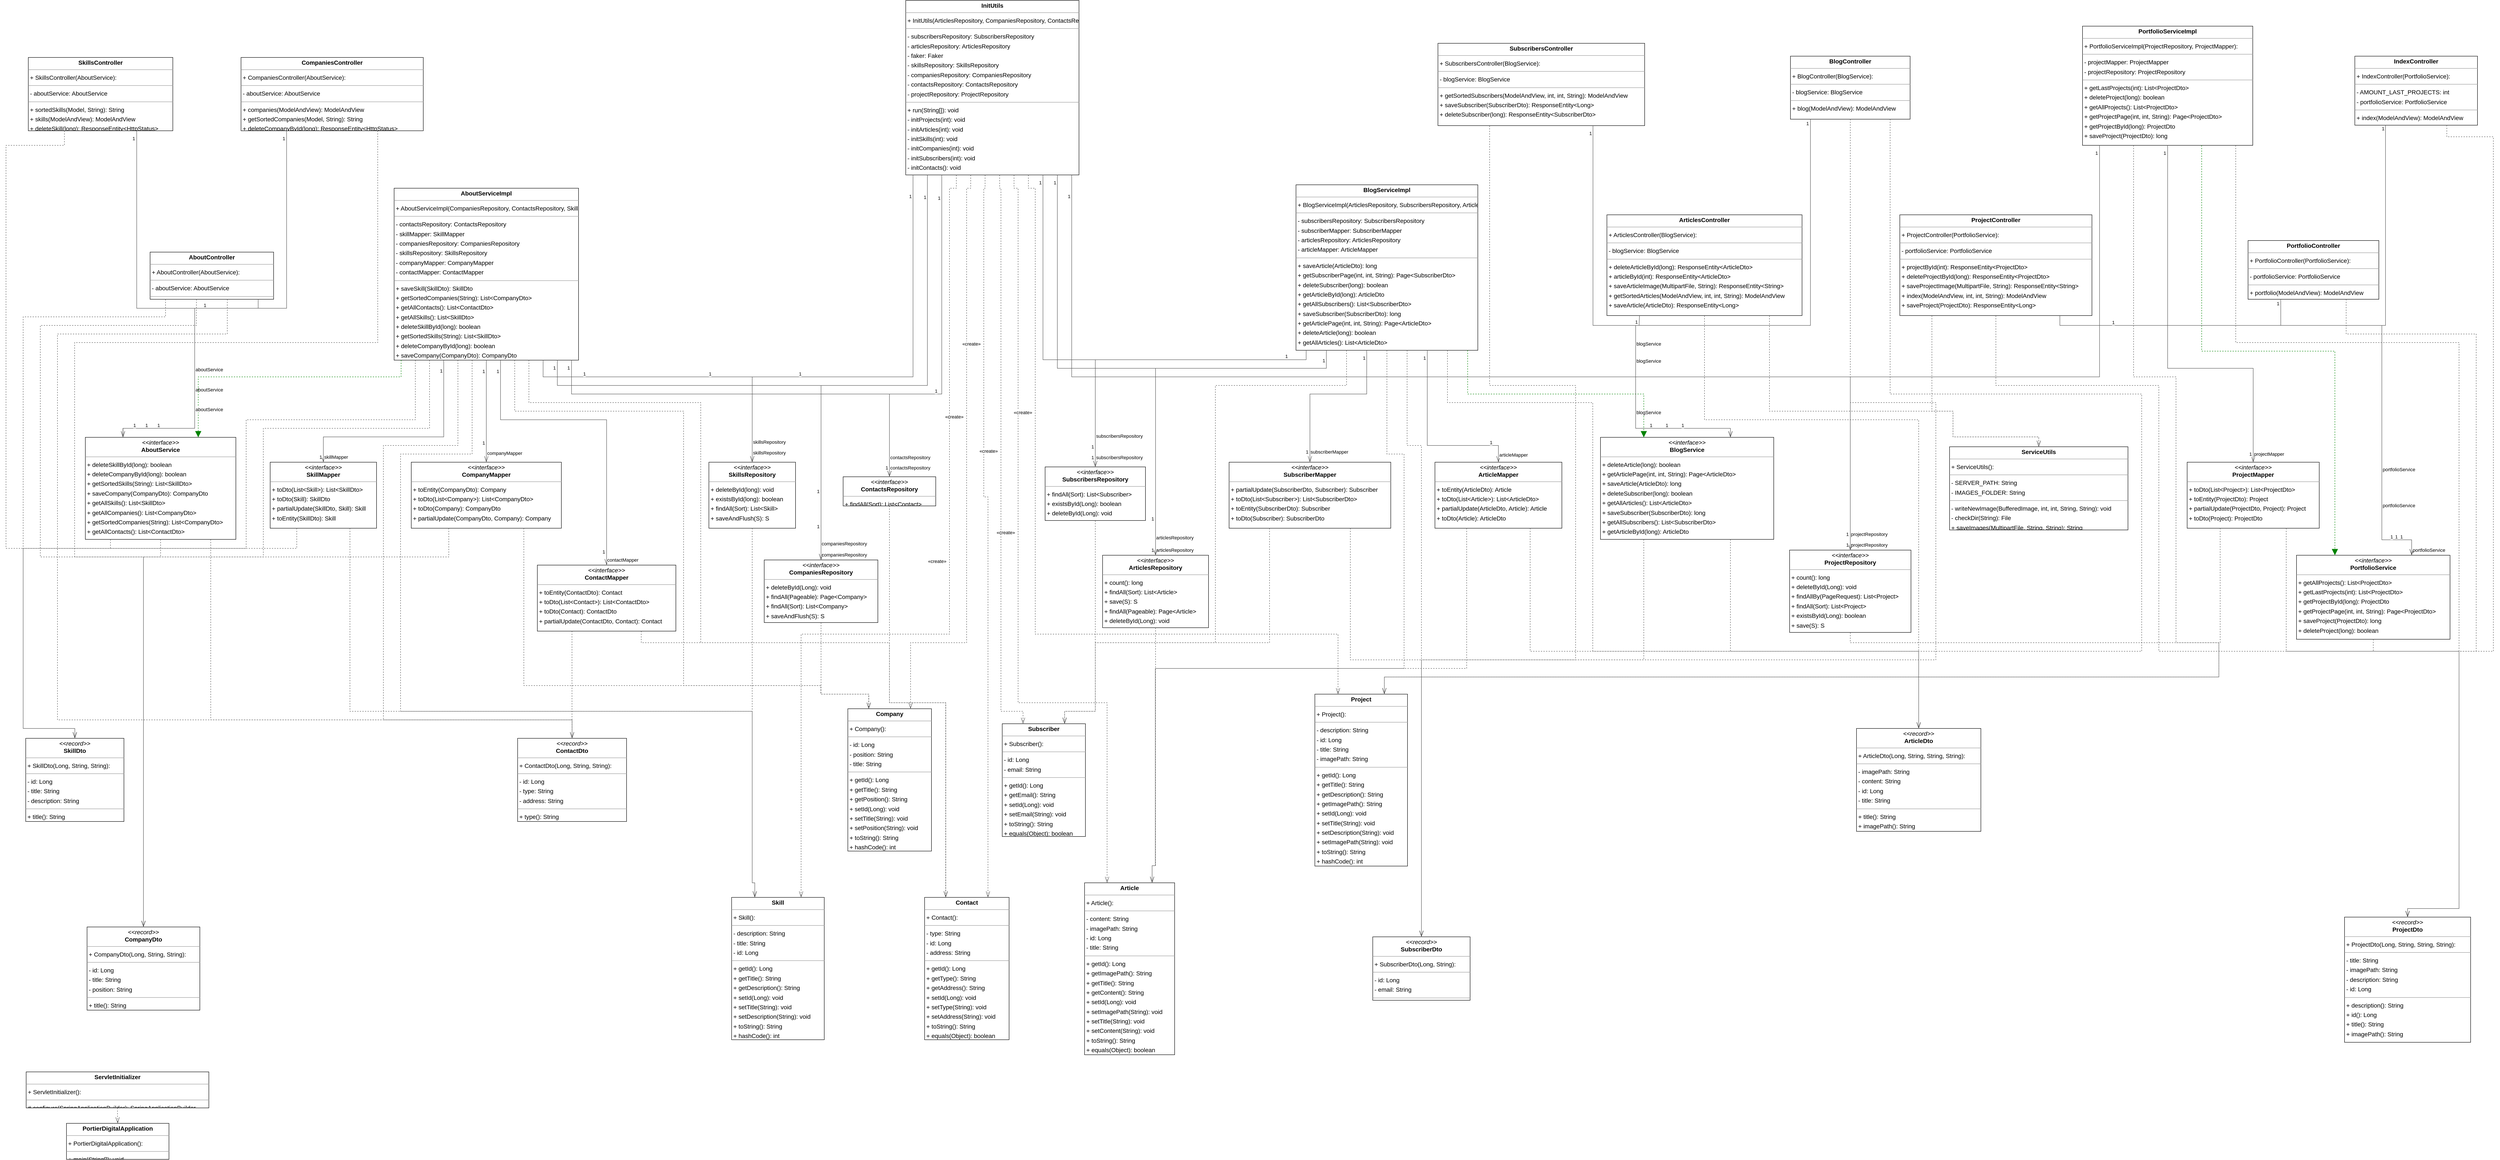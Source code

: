 <mxfile version="24.7.8">
  <diagram id="pbEf61SUPGWyVdPVlbc9" name="Page-1">
    <mxGraphModel dx="2449" dy="1594" grid="1" gridSize="10" guides="1" tooltips="1" connect="1" arrows="1" fold="1" page="0" pageScale="1" pageWidth="850" pageHeight="1100" background="none" math="0" shadow="0">
      <root>
        <mxCell id="0" />
        <mxCell id="1" parent="0" />
        <mxCell id="node19" value="&lt;p style=&quot;margin:0px;margin-top:4px;text-align:center;&quot;&gt;&lt;b&gt;AboutController&lt;/b&gt;&lt;/p&gt;&lt;hr size=&quot;1&quot;/&gt;&lt;p style=&quot;margin:0 0 0 4px;line-height:1.6;&quot;&gt;+ AboutController(AboutService): &lt;/p&gt;&lt;hr size=&quot;1&quot;/&gt;&lt;p style=&quot;margin:0 0 0 4px;line-height:1.6;&quot;&gt;- aboutService: AboutService&lt;/p&gt;&lt;hr size=&quot;1&quot;/&gt;&lt;p style=&quot;margin:0 0 0 4px;line-height:1.6;&quot;&gt;+ about(ModelAndView): ModelAndView&lt;/p&gt;" style="verticalAlign=top;align=left;overflow=fill;fontSize=14;fontFamily=Helvetica;html=1;rounded=0;shadow=0;comic=0;labelBackgroundColor=none;strokeWidth=1;" parent="1" vertex="1">
          <mxGeometry x="50" y="357" width="288" height="110" as="geometry" />
        </mxCell>
        <mxCell id="node18" value="&lt;p style=&quot;margin:0px;margin-top:4px;text-align:center;&quot;&gt;&lt;i&gt;&amp;lt;&amp;lt;interface&amp;gt;&amp;gt;&lt;/i&gt;&lt;br/&gt;&lt;b&gt;AboutService&lt;/b&gt;&lt;/p&gt;&lt;hr size=&quot;1&quot;/&gt;&lt;p style=&quot;margin:0 0 0 4px;line-height:1.6;&quot;&gt;+ deleteSkillById(long): boolean&lt;br/&gt;+ deleteCompanyById(long): boolean&lt;br/&gt;+ getSortedSkills(String): List&amp;lt;SkillDto&amp;gt;&lt;br/&gt;+ saveCompany(CompanyDto): CompanyDto&lt;br/&gt;+ getAllSkills(): List&amp;lt;SkillDto&amp;gt;&lt;br/&gt;+ getAllCompanies(): List&amp;lt;CompanyDto&amp;gt;&lt;br/&gt;+ getSortedCompanies(String): List&amp;lt;CompanyDto&amp;gt;&lt;br/&gt;+ getAllContacts(): List&amp;lt;ContactDto&amp;gt;&lt;br/&gt;+ saveSkill(SkillDto): SkillDto&lt;/p&gt;" style="verticalAlign=top;align=left;overflow=fill;fontSize=14;fontFamily=Helvetica;html=1;rounded=0;shadow=0;comic=0;labelBackgroundColor=none;strokeWidth=1;" parent="1" vertex="1">
          <mxGeometry x="-101" y="789" width="351" height="238" as="geometry" />
        </mxCell>
        <mxCell id="node41" value="&lt;p style=&quot;margin:0px;margin-top:4px;text-align:center;&quot;&gt;&lt;b&gt;AboutServiceImpl&lt;/b&gt;&lt;/p&gt;&lt;hr size=&quot;1&quot;/&gt;&lt;p style=&quot;margin:0 0 0 4px;line-height:1.6;&quot;&gt;+ AboutServiceImpl(CompaniesRepository, ContactsRepository, SkillsRepository, CompanyMapper, ContactMapper, SkillMapper): &lt;/p&gt;&lt;hr size=&quot;1&quot;/&gt;&lt;p style=&quot;margin:0 0 0 4px;line-height:1.6;&quot;&gt;- contactsRepository: ContactsRepository&lt;br/&gt;- skillMapper: SkillMapper&lt;br/&gt;- companiesRepository: CompaniesRepository&lt;br/&gt;- skillsRepository: SkillsRepository&lt;br/&gt;- companyMapper: CompanyMapper&lt;br/&gt;- contactMapper: ContactMapper&lt;/p&gt;&lt;hr size=&quot;1&quot;/&gt;&lt;p style=&quot;margin:0 0 0 4px;line-height:1.6;&quot;&gt;+ saveSkill(SkillDto): SkillDto&lt;br/&gt;+ getSortedCompanies(String): List&amp;lt;CompanyDto&amp;gt;&lt;br/&gt;+ getAllContacts(): List&amp;lt;ContactDto&amp;gt;&lt;br/&gt;+ getAllSkills(): List&amp;lt;SkillDto&amp;gt;&lt;br/&gt;+ deleteSkillById(long): boolean&lt;br/&gt;+ getSortedSkills(String): List&amp;lt;SkillDto&amp;gt;&lt;br/&gt;+ deleteCompanyById(long): boolean&lt;br/&gt;+ saveCompany(CompanyDto): CompanyDto&lt;br/&gt;+ getAllCompanies(): List&amp;lt;CompanyDto&amp;gt;&lt;/p&gt;" style="verticalAlign=top;align=left;overflow=fill;fontSize=14;fontFamily=Helvetica;html=1;rounded=0;shadow=0;comic=0;labelBackgroundColor=none;strokeWidth=1;" parent="1" vertex="1">
          <mxGeometry x="619" y="208" width="430" height="401" as="geometry" />
        </mxCell>
        <mxCell id="node40" value="&lt;p style=&quot;margin:0px;margin-top:4px;text-align:center;&quot;&gt;&lt;b&gt;Article&lt;/b&gt;&lt;/p&gt;&lt;hr size=&quot;1&quot;/&gt;&lt;p style=&quot;margin:0 0 0 4px;line-height:1.6;&quot;&gt;+ Article(): &lt;/p&gt;&lt;hr size=&quot;1&quot;/&gt;&lt;p style=&quot;margin:0 0 0 4px;line-height:1.6;&quot;&gt;- content: String&lt;br/&gt;- imagePath: String&lt;br/&gt;- id: Long&lt;br/&gt;- title: String&lt;/p&gt;&lt;hr size=&quot;1&quot;/&gt;&lt;p style=&quot;margin:0 0 0 4px;line-height:1.6;&quot;&gt;+ getId(): Long&lt;br/&gt;+ getImagePath(): String&lt;br/&gt;+ getTitle(): String&lt;br/&gt;+ getContent(): String&lt;br/&gt;+ setId(Long): void&lt;br/&gt;+ setImagePath(String): void&lt;br/&gt;+ setTitle(String): void&lt;br/&gt;+ setContent(String): void&lt;br/&gt;+ toString(): String&lt;br/&gt;+ equals(Object): boolean&lt;br/&gt;+ hashCode(): int&lt;/p&gt;" style="verticalAlign=top;align=left;overflow=fill;fontSize=14;fontFamily=Helvetica;html=1;rounded=0;shadow=0;comic=0;labelBackgroundColor=none;strokeWidth=1;" parent="1" vertex="1">
          <mxGeometry x="2229" y="1828" width="210" height="401" as="geometry" />
        </mxCell>
        <mxCell id="node20" value="&lt;p style=&quot;margin:0px;margin-top:4px;text-align:center;&quot;&gt;&lt;i&gt;&amp;lt;&amp;lt;record&amp;gt;&amp;gt;&lt;/i&gt;&lt;br/&gt;&lt;b&gt;ArticleDto&lt;/b&gt;&lt;/p&gt;&lt;hr size=&quot;1&quot;/&gt;&lt;p style=&quot;margin:0 0 0 4px;line-height:1.6;&quot;&gt;+ ArticleDto(Long, String, String, String): &lt;/p&gt;&lt;hr size=&quot;1&quot;/&gt;&lt;p style=&quot;margin:0 0 0 4px;line-height:1.6;&quot;&gt;- imagePath: String&lt;br/&gt;- content: String&lt;br/&gt;- id: Long&lt;br/&gt;- title: String&lt;/p&gt;&lt;hr size=&quot;1&quot;/&gt;&lt;p style=&quot;margin:0 0 0 4px;line-height:1.6;&quot;&gt;+ title(): String&lt;br/&gt;+ imagePath(): String&lt;br/&gt;+ content(): String&lt;br/&gt;+ id(): Long&lt;/p&gt;" style="verticalAlign=top;align=left;overflow=fill;fontSize=14;fontFamily=Helvetica;html=1;rounded=0;shadow=0;comic=0;labelBackgroundColor=none;strokeWidth=1;" parent="1" vertex="1">
          <mxGeometry x="4029" y="1468" width="290" height="240" as="geometry" />
        </mxCell>
        <mxCell id="node10" value="&lt;p style=&quot;margin:0px;margin-top:4px;text-align:center;&quot;&gt;&lt;i&gt;&amp;lt;&amp;lt;interface&amp;gt;&amp;gt;&lt;/i&gt;&lt;br/&gt;&lt;b&gt;ArticleMapper&lt;/b&gt;&lt;/p&gt;&lt;hr size=&quot;1&quot;/&gt;&lt;p style=&quot;margin:0 0 0 4px;line-height:1.6;&quot;&gt;+ toEntity(ArticleDto): Article&lt;br/&gt;+ toDto(List&amp;lt;Article&amp;gt;): List&amp;lt;ArticleDto&amp;gt;&lt;br/&gt;+ partialUpdate(ArticleDto, Article): Article&lt;br/&gt;+ toDto(Article): ArticleDto&lt;/p&gt;" style="verticalAlign=top;align=left;overflow=fill;fontSize=14;fontFamily=Helvetica;html=1;rounded=0;shadow=0;comic=0;labelBackgroundColor=none;strokeWidth=1;" parent="1" vertex="1">
          <mxGeometry x="3046" y="847" width="296" height="154" as="geometry" />
        </mxCell>
        <mxCell id="node12" value="&lt;p style=&quot;margin:0px;margin-top:4px;text-align:center;&quot;&gt;&lt;b&gt;ArticlesController&lt;/b&gt;&lt;/p&gt;&lt;hr size=&quot;1&quot;/&gt;&lt;p style=&quot;margin:0 0 0 4px;line-height:1.6;&quot;&gt;+ ArticlesController(BlogService): &lt;/p&gt;&lt;hr size=&quot;1&quot;/&gt;&lt;p style=&quot;margin:0 0 0 4px;line-height:1.6;&quot;&gt;- blogService: BlogService&lt;/p&gt;&lt;hr size=&quot;1&quot;/&gt;&lt;p style=&quot;margin:0 0 0 4px;line-height:1.6;&quot;&gt;+ deleteArticleById(long): ResponseEntity&amp;lt;ArticleDto&amp;gt;&lt;br/&gt;+ articleById(int): ResponseEntity&amp;lt;ArticleDto&amp;gt;&lt;br/&gt;+ saveArticleImage(MultipartFile, String): ResponseEntity&amp;lt;String&amp;gt;&lt;br/&gt;+ getSortedArticles(ModelAndView, int, int, String): ModelAndView&lt;br/&gt;+ saveArticle(ArticleDto): ResponseEntity&amp;lt;Long&amp;gt;&lt;/p&gt;" style="verticalAlign=top;align=left;overflow=fill;fontSize=14;fontFamily=Helvetica;html=1;rounded=0;shadow=0;comic=0;labelBackgroundColor=none;strokeWidth=1;" parent="1" vertex="1">
          <mxGeometry x="3447" y="270" width="455" height="235" as="geometry" />
        </mxCell>
        <mxCell id="node13" value="&lt;p style=&quot;margin:0px;margin-top:4px;text-align:center;&quot;&gt;&lt;i&gt;&amp;lt;&amp;lt;interface&amp;gt;&amp;gt;&lt;/i&gt;&lt;br/&gt;&lt;b&gt;ArticlesRepository&lt;/b&gt;&lt;/p&gt;&lt;hr size=&quot;1&quot;/&gt;&lt;p style=&quot;margin:0 0 0 4px;line-height:1.6;&quot;&gt;+ count(): long&lt;br/&gt;+ findAll(Sort): List&amp;lt;Article&amp;gt;&lt;br/&gt;+ save(S): S&lt;br/&gt;+ findAll(Pageable): Page&amp;lt;Article&amp;gt;&lt;br/&gt;+ deleteById(Long): void&lt;br/&gt;+ existsById(Long): boolean&lt;/p&gt;" style="verticalAlign=top;align=left;overflow=fill;fontSize=14;fontFamily=Helvetica;html=1;rounded=0;shadow=0;comic=0;labelBackgroundColor=none;strokeWidth=1;" parent="1" vertex="1">
          <mxGeometry x="2271" y="1064" width="247" height="169" as="geometry" />
        </mxCell>
        <mxCell id="node16" value="&lt;p style=&quot;margin:0px;margin-top:4px;text-align:center;&quot;&gt;&lt;b&gt;BlogController&lt;/b&gt;&lt;/p&gt;&lt;hr size=&quot;1&quot;/&gt;&lt;p style=&quot;margin:0 0 0 4px;line-height:1.6;&quot;&gt;+ BlogController(BlogService): &lt;/p&gt;&lt;hr size=&quot;1&quot;/&gt;&lt;p style=&quot;margin:0 0 0 4px;line-height:1.6;&quot;&gt;- blogService: BlogService&lt;/p&gt;&lt;hr size=&quot;1&quot;/&gt;&lt;p style=&quot;margin:0 0 0 4px;line-height:1.6;&quot;&gt;+ blog(ModelAndView): ModelAndView&lt;/p&gt;" style="verticalAlign=top;align=left;overflow=fill;fontSize=14;fontFamily=Helvetica;html=1;rounded=0;shadow=0;comic=0;labelBackgroundColor=none;strokeWidth=1;" parent="1" vertex="1">
          <mxGeometry x="3875" y="-100" width="279" height="147" as="geometry" />
        </mxCell>
        <mxCell id="node36" value="&lt;p style=&quot;margin:0px;margin-top:4px;text-align:center;&quot;&gt;&lt;i&gt;&amp;lt;&amp;lt;interface&amp;gt;&amp;gt;&lt;/i&gt;&lt;br/&gt;&lt;b&gt;BlogService&lt;/b&gt;&lt;/p&gt;&lt;hr size=&quot;1&quot;/&gt;&lt;p style=&quot;margin:0 0 0 4px;line-height:1.6;&quot;&gt;+ deleteArticle(long): boolean&lt;br/&gt;+ getArticlePage(int, int, String): Page&amp;lt;ArticleDto&amp;gt;&lt;br/&gt;+ saveArticle(ArticleDto): long&lt;br/&gt;+ deleteSubscriber(long): boolean&lt;br/&gt;+ getAllArticles(): List&amp;lt;ArticleDto&amp;gt;&lt;br/&gt;+ saveSubscriber(SubscriberDto): long&lt;br/&gt;+ getAllSubscribers(): List&amp;lt;SubscriberDto&amp;gt;&lt;br/&gt;+ getArticleById(long): ArticleDto&lt;br/&gt;+ getSubscriberPage(int, int, String): Page&amp;lt;SubscriberDto&amp;gt;&lt;/p&gt;" style="verticalAlign=top;align=left;overflow=fill;fontSize=14;fontFamily=Helvetica;html=1;rounded=0;shadow=0;comic=0;labelBackgroundColor=none;strokeWidth=1;" parent="1" vertex="1">
          <mxGeometry x="3432" y="789" width="404" height="238" as="geometry" />
        </mxCell>
        <mxCell id="node24" value="&lt;p style=&quot;margin:0px;margin-top:4px;text-align:center;&quot;&gt;&lt;b&gt;BlogServiceImpl&lt;/b&gt;&lt;/p&gt;&lt;hr size=&quot;1&quot;/&gt;&lt;p style=&quot;margin:0 0 0 4px;line-height:1.6;&quot;&gt;+ BlogServiceImpl(ArticlesRepository, SubscribersRepository, ArticleMapper, SubscriberMapper): &lt;/p&gt;&lt;hr size=&quot;1&quot;/&gt;&lt;p style=&quot;margin:0 0 0 4px;line-height:1.6;&quot;&gt;- subscribersRepository: SubscribersRepository&lt;br/&gt;- subscriberMapper: SubscriberMapper&lt;br/&gt;- articlesRepository: ArticlesRepository&lt;br/&gt;- articleMapper: ArticleMapper&lt;/p&gt;&lt;hr size=&quot;1&quot;/&gt;&lt;p style=&quot;margin:0 0 0 4px;line-height:1.6;&quot;&gt;+ saveArticle(ArticleDto): long&lt;br/&gt;+ getSubscriberPage(int, int, String): Page&amp;lt;SubscriberDto&amp;gt;&lt;br/&gt;+ deleteSubscriber(long): boolean&lt;br/&gt;+ getArticleById(long): ArticleDto&lt;br/&gt;+ getAllSubscribers(): List&amp;lt;SubscriberDto&amp;gt;&lt;br/&gt;+ saveSubscriber(SubscriberDto): long&lt;br/&gt;+ getArticlePage(int, int, String): Page&amp;lt;ArticleDto&amp;gt;&lt;br/&gt;+ deleteArticle(long): boolean&lt;br/&gt;+ getAllArticles(): List&amp;lt;ArticleDto&amp;gt;&lt;/p&gt;" style="verticalAlign=top;align=left;overflow=fill;fontSize=14;fontFamily=Helvetica;html=1;rounded=0;shadow=0;comic=0;labelBackgroundColor=none;strokeWidth=1;" parent="1" vertex="1">
          <mxGeometry x="2722" y="200" width="424" height="386" as="geometry" />
        </mxCell>
        <mxCell id="node2" value="&lt;p style=&quot;margin:0px;margin-top:4px;text-align:center;&quot;&gt;&lt;b&gt;CompaniesController&lt;/b&gt;&lt;/p&gt;&lt;hr size=&quot;1&quot;/&gt;&lt;p style=&quot;margin:0 0 0 4px;line-height:1.6;&quot;&gt;+ CompaniesController(AboutService): &lt;/p&gt;&lt;hr size=&quot;1&quot;/&gt;&lt;p style=&quot;margin:0 0 0 4px;line-height:1.6;&quot;&gt;- aboutService: AboutService&lt;/p&gt;&lt;hr size=&quot;1&quot;/&gt;&lt;p style=&quot;margin:0 0 0 4px;line-height:1.6;&quot;&gt;+ companies(ModelAndView): ModelAndView&lt;br/&gt;+ getSortedCompanies(Model, String): String&lt;br/&gt;+ deleteCompanyById(long): ResponseEntity&amp;lt;HttpStatus&amp;gt;&lt;br/&gt;+ saveCompany(CompanyDto): ResponseEntity&amp;lt;CompanyDto&amp;gt;&lt;/p&gt;" style="verticalAlign=top;align=left;overflow=fill;fontSize=14;fontFamily=Helvetica;html=1;rounded=0;shadow=0;comic=0;labelBackgroundColor=none;strokeWidth=1;" parent="1" vertex="1">
          <mxGeometry x="262" y="-97" width="425" height="171" as="geometry" />
        </mxCell>
        <mxCell id="node37" value="&lt;p style=&quot;margin:0px;margin-top:4px;text-align:center;&quot;&gt;&lt;i&gt;&amp;lt;&amp;lt;interface&amp;gt;&amp;gt;&lt;/i&gt;&lt;br/&gt;&lt;b&gt;CompaniesRepository&lt;/b&gt;&lt;/p&gt;&lt;hr size=&quot;1&quot;/&gt;&lt;p style=&quot;margin:0 0 0 4px;line-height:1.6;&quot;&gt;+ deleteById(Long): void&lt;br/&gt;+ findAll(Pageable): Page&amp;lt;Company&amp;gt;&lt;br/&gt;+ findAll(Sort): List&amp;lt;Company&amp;gt;&lt;br/&gt;+ saveAndFlush(S): S&lt;br/&gt;+ existsById(Long): boolean&lt;/p&gt;" style="verticalAlign=top;align=left;overflow=fill;fontSize=14;fontFamily=Helvetica;html=1;rounded=0;shadow=0;comic=0;labelBackgroundColor=none;strokeWidth=1;" parent="1" vertex="1">
          <mxGeometry x="1482" y="1075" width="265" height="146" as="geometry" />
        </mxCell>
        <mxCell id="node28" value="&lt;p style=&quot;margin:0px;margin-top:4px;text-align:center;&quot;&gt;&lt;b&gt;Company&lt;/b&gt;&lt;/p&gt;&lt;hr size=&quot;1&quot;/&gt;&lt;p style=&quot;margin:0 0 0 4px;line-height:1.6;&quot;&gt;+ Company(): &lt;/p&gt;&lt;hr size=&quot;1&quot;/&gt;&lt;p style=&quot;margin:0 0 0 4px;line-height:1.6;&quot;&gt;- id: Long&lt;br/&gt;- position: String&lt;br/&gt;- title: String&lt;/p&gt;&lt;hr size=&quot;1&quot;/&gt;&lt;p style=&quot;margin:0 0 0 4px;line-height:1.6;&quot;&gt;+ getId(): Long&lt;br/&gt;+ getTitle(): String&lt;br/&gt;+ getPosition(): String&lt;br/&gt;+ setId(Long): void&lt;br/&gt;+ setTitle(String): void&lt;br/&gt;+ setPosition(String): void&lt;br/&gt;+ toString(): String&lt;br/&gt;+ hashCode(): int&lt;br/&gt;+ equals(Object): boolean&lt;/p&gt;" style="verticalAlign=top;align=left;overflow=fill;fontSize=14;fontFamily=Helvetica;html=1;rounded=0;shadow=0;comic=0;labelBackgroundColor=none;strokeWidth=1;" parent="1" vertex="1">
          <mxGeometry x="1677" y="1422" width="195" height="332" as="geometry" />
        </mxCell>
        <mxCell id="node7" value="&lt;p style=&quot;margin:0px;margin-top:4px;text-align:center;&quot;&gt;&lt;i&gt;&amp;lt;&amp;lt;record&amp;gt;&amp;gt;&lt;/i&gt;&lt;br/&gt;&lt;b&gt;CompanyDto&lt;/b&gt;&lt;/p&gt;&lt;hr size=&quot;1&quot;/&gt;&lt;p style=&quot;margin:0 0 0 4px;line-height:1.6;&quot;&gt;+ CompanyDto(Long, String, String): &lt;/p&gt;&lt;hr size=&quot;1&quot;/&gt;&lt;p style=&quot;margin:0 0 0 4px;line-height:1.6;&quot;&gt;- id: Long&lt;br/&gt;- title: String&lt;br/&gt;- position: String&lt;/p&gt;&lt;hr size=&quot;1&quot;/&gt;&lt;p style=&quot;margin:0 0 0 4px;line-height:1.6;&quot;&gt;+ title(): String&lt;br/&gt;+ position(): String&lt;br/&gt;+ id(): Long&lt;/p&gt;" style="verticalAlign=top;align=left;overflow=fill;fontSize=14;fontFamily=Helvetica;html=1;rounded=0;shadow=0;comic=0;labelBackgroundColor=none;strokeWidth=1;" parent="1" vertex="1">
          <mxGeometry x="-97" y="1931" width="263" height="194" as="geometry" />
        </mxCell>
        <mxCell id="node23" value="&lt;p style=&quot;margin:0px;margin-top:4px;text-align:center;&quot;&gt;&lt;i&gt;&amp;lt;&amp;lt;interface&amp;gt;&amp;gt;&lt;/i&gt;&lt;br/&gt;&lt;b&gt;CompanyMapper&lt;/b&gt;&lt;/p&gt;&lt;hr size=&quot;1&quot;/&gt;&lt;p style=&quot;margin:0 0 0 4px;line-height:1.6;&quot;&gt;+ toEntity(CompanyDto): Company&lt;br/&gt;+ toDto(List&amp;lt;Company&amp;gt;): List&amp;lt;CompanyDto&amp;gt;&lt;br/&gt;+ toDto(Company): CompanyDto&lt;br/&gt;+ partialUpdate(CompanyDto, Company): Company&lt;/p&gt;" style="verticalAlign=top;align=left;overflow=fill;fontSize=14;fontFamily=Helvetica;html=1;rounded=0;shadow=0;comic=0;labelBackgroundColor=none;strokeWidth=1;" parent="1" vertex="1">
          <mxGeometry x="659" y="847" width="350" height="154" as="geometry" />
        </mxCell>
        <mxCell id="node8" value="&lt;p style=&quot;margin:0px;margin-top:4px;text-align:center;&quot;&gt;&lt;b&gt;Contact&lt;/b&gt;&lt;/p&gt;&lt;hr size=&quot;1&quot;/&gt;&lt;p style=&quot;margin:0 0 0 4px;line-height:1.6;&quot;&gt;+ Contact(): &lt;/p&gt;&lt;hr size=&quot;1&quot;/&gt;&lt;p style=&quot;margin:0 0 0 4px;line-height:1.6;&quot;&gt;- type: String&lt;br/&gt;- id: Long&lt;br/&gt;- address: String&lt;/p&gt;&lt;hr size=&quot;1&quot;/&gt;&lt;p style=&quot;margin:0 0 0 4px;line-height:1.6;&quot;&gt;+ getId(): Long&lt;br/&gt;+ getType(): String&lt;br/&gt;+ getAddress(): String&lt;br/&gt;+ setId(Long): void&lt;br/&gt;+ setType(String): void&lt;br/&gt;+ setAddress(String): void&lt;br/&gt;+ toString(): String&lt;br/&gt;+ equals(Object): boolean&lt;br/&gt;+ hashCode(): int&lt;/p&gt;" style="verticalAlign=top;align=left;overflow=fill;fontSize=14;fontFamily=Helvetica;html=1;rounded=0;shadow=0;comic=0;labelBackgroundColor=none;strokeWidth=1;" parent="1" vertex="1">
          <mxGeometry x="1856" y="1862" width="197" height="332" as="geometry" />
        </mxCell>
        <mxCell id="node17" value="&lt;p style=&quot;margin:0px;margin-top:4px;text-align:center;&quot;&gt;&lt;i&gt;&amp;lt;&amp;lt;record&amp;gt;&amp;gt;&lt;/i&gt;&lt;br/&gt;&lt;b&gt;ContactDto&lt;/b&gt;&lt;/p&gt;&lt;hr size=&quot;1&quot;/&gt;&lt;p style=&quot;margin:0 0 0 4px;line-height:1.6;&quot;&gt;+ ContactDto(Long, String, String): &lt;/p&gt;&lt;hr size=&quot;1&quot;/&gt;&lt;p style=&quot;margin:0 0 0 4px;line-height:1.6;&quot;&gt;- id: Long&lt;br/&gt;- type: String&lt;br/&gt;- address: String&lt;/p&gt;&lt;hr size=&quot;1&quot;/&gt;&lt;p style=&quot;margin:0 0 0 4px;line-height:1.6;&quot;&gt;+ type(): String&lt;br/&gt;+ address(): String&lt;br/&gt;+ id(): Long&lt;/p&gt;" style="verticalAlign=top;align=left;overflow=fill;fontSize=14;fontFamily=Helvetica;html=1;rounded=0;shadow=0;comic=0;labelBackgroundColor=none;strokeWidth=1;" parent="1" vertex="1">
          <mxGeometry x="907" y="1491" width="254" height="194" as="geometry" />
        </mxCell>
        <mxCell id="node27" value="&lt;p style=&quot;margin:0px;margin-top:4px;text-align:center;&quot;&gt;&lt;i&gt;&amp;lt;&amp;lt;interface&amp;gt;&amp;gt;&lt;/i&gt;&lt;br/&gt;&lt;b&gt;ContactMapper&lt;/b&gt;&lt;/p&gt;&lt;hr size=&quot;1&quot;/&gt;&lt;p style=&quot;margin:0 0 0 4px;line-height:1.6;&quot;&gt;+ toEntity(ContactDto): Contact&lt;br/&gt;+ toDto(List&amp;lt;Contact&amp;gt;): List&amp;lt;ContactDto&amp;gt;&lt;br/&gt;+ toDto(Contact): ContactDto&lt;br/&gt;+ partialUpdate(ContactDto, Contact): Contact&lt;/p&gt;" style="verticalAlign=top;align=left;overflow=fill;fontSize=14;fontFamily=Helvetica;html=1;rounded=0;shadow=0;comic=0;labelBackgroundColor=none;strokeWidth=1;" parent="1" vertex="1">
          <mxGeometry x="953" y="1087" width="323" height="154" as="geometry" />
        </mxCell>
        <mxCell id="node11" value="&lt;p style=&quot;margin:0px;margin-top:4px;text-align:center;&quot;&gt;&lt;i&gt;&amp;lt;&amp;lt;interface&amp;gt;&amp;gt;&lt;/i&gt;&lt;br/&gt;&lt;b&gt;ContactsRepository&lt;/b&gt;&lt;/p&gt;&lt;hr size=&quot;1&quot;/&gt;&lt;p style=&quot;margin:0 0 0 4px;line-height:1.6;&quot;&gt;+ findAll(Sort): List&amp;lt;Contact&amp;gt;&lt;/p&gt;" style="verticalAlign=top;align=left;overflow=fill;fontSize=14;fontFamily=Helvetica;html=1;rounded=0;shadow=0;comic=0;labelBackgroundColor=none;strokeWidth=1;" parent="1" vertex="1">
          <mxGeometry x="1666" y="881" width="216" height="68" as="geometry" />
        </mxCell>
        <mxCell id="node25" value="&lt;p style=&quot;margin:0px;margin-top:4px;text-align:center;&quot;&gt;&lt;b&gt;IndexController&lt;/b&gt;&lt;/p&gt;&lt;hr size=&quot;1&quot;/&gt;&lt;p style=&quot;margin:0 0 0 4px;line-height:1.6;&quot;&gt;+ IndexController(PortfolioService): &lt;/p&gt;&lt;hr size=&quot;1&quot;/&gt;&lt;p style=&quot;margin:0 0 0 4px;line-height:1.6;&quot;&gt;- AMOUNT_LAST_PROJECTS: int&lt;br/&gt;- portfolioService: PortfolioService&lt;/p&gt;&lt;hr size=&quot;1&quot;/&gt;&lt;p style=&quot;margin:0 0 0 4px;line-height:1.6;&quot;&gt;+ index(ModelAndView): ModelAndView&lt;/p&gt;" style="verticalAlign=top;align=left;overflow=fill;fontSize=14;fontFamily=Helvetica;html=1;rounded=0;shadow=0;comic=0;labelBackgroundColor=none;strokeWidth=1;" parent="1" vertex="1">
          <mxGeometry x="5191" y="-100" width="286" height="161" as="geometry" />
        </mxCell>
        <mxCell id="node26" value="&lt;p style=&quot;margin:0px;margin-top:4px;text-align:center;&quot;&gt;&lt;b&gt;InitUtils&lt;/b&gt;&lt;/p&gt;&lt;hr size=&quot;1&quot;/&gt;&lt;p style=&quot;margin:0 0 0 4px;line-height:1.6;&quot;&gt;+ InitUtils(ArticlesRepository, CompaniesRepository, ContactsRepository, ProjectRepository, SkillsRepository, SubscribersRepository): &lt;/p&gt;&lt;hr size=&quot;1&quot;/&gt;&lt;p style=&quot;margin:0 0 0 4px;line-height:1.6;&quot;&gt;- subscribersRepository: SubscribersRepository&lt;br/&gt;- articlesRepository: ArticlesRepository&lt;br/&gt;- faker: Faker&lt;br/&gt;- skillsRepository: SkillsRepository&lt;br/&gt;- companiesRepository: CompaniesRepository&lt;br/&gt;- contactsRepository: ContactsRepository&lt;br/&gt;- projectRepository: ProjectRepository&lt;/p&gt;&lt;hr size=&quot;1&quot;/&gt;&lt;p style=&quot;margin:0 0 0 4px;line-height:1.6;&quot;&gt;+ run(String[]): void&lt;br/&gt;- initProjects(int): void&lt;br/&gt;- initArticles(int): void&lt;br/&gt;- initSkills(int): void&lt;br/&gt;- initCompanies(int): void&lt;br/&gt;- initSubscribers(int): void&lt;br/&gt;- initContacts(): void&lt;/p&gt;" style="verticalAlign=top;align=left;overflow=fill;fontSize=14;fontFamily=Helvetica;html=1;rounded=0;shadow=0;comic=0;labelBackgroundColor=none;strokeWidth=1;" parent="1" vertex="1">
          <mxGeometry x="1812" y="-230" width="404" height="407" as="geometry" />
        </mxCell>
        <mxCell id="node4" value="&lt;p style=&quot;margin:0px;margin-top:4px;text-align:center;&quot;&gt;&lt;b&gt;PortfolioController&lt;/b&gt;&lt;/p&gt;&lt;hr size=&quot;1&quot;/&gt;&lt;p style=&quot;margin:0 0 0 4px;line-height:1.6;&quot;&gt;+ PortfolioController(PortfolioService): &lt;/p&gt;&lt;hr size=&quot;1&quot;/&gt;&lt;p style=&quot;margin:0 0 0 4px;line-height:1.6;&quot;&gt;- portfolioService: PortfolioService&lt;/p&gt;&lt;hr size=&quot;1&quot;/&gt;&lt;p style=&quot;margin:0 0 0 4px;line-height:1.6;&quot;&gt;+ portfolio(ModelAndView): ModelAndView&lt;/p&gt;" style="verticalAlign=top;align=left;overflow=fill;fontSize=14;fontFamily=Helvetica;html=1;rounded=0;shadow=0;comic=0;labelBackgroundColor=none;strokeWidth=1;" parent="1" vertex="1">
          <mxGeometry x="4942" y="330" width="305" height="137" as="geometry" />
        </mxCell>
        <mxCell id="node14" value="&lt;p style=&quot;margin:0px;margin-top:4px;text-align:center;&quot;&gt;&lt;i&gt;&amp;lt;&amp;lt;interface&amp;gt;&amp;gt;&lt;/i&gt;&lt;br/&gt;&lt;b&gt;PortfolioService&lt;/b&gt;&lt;/p&gt;&lt;hr size=&quot;1&quot;/&gt;&lt;p style=&quot;margin:0 0 0 4px;line-height:1.6;&quot;&gt;+ getAllProjects(): List&amp;lt;ProjectDto&amp;gt;&lt;br/&gt;+ getLastProjects(int): List&amp;lt;ProjectDto&amp;gt;&lt;br/&gt;+ getProjectById(long): ProjectDto&lt;br/&gt;+ getProjectPage(int, int, String): Page&amp;lt;ProjectDto&amp;gt;&lt;br/&gt;+ saveProject(ProjectDto): long&lt;br/&gt;+ deleteProject(long): boolean&lt;/p&gt;" style="verticalAlign=top;align=left;overflow=fill;fontSize=14;fontFamily=Helvetica;html=1;rounded=0;shadow=0;comic=0;labelBackgroundColor=none;strokeWidth=1;" parent="1" vertex="1">
          <mxGeometry x="5055" y="1064" width="358" height="196" as="geometry" />
        </mxCell>
        <mxCell id="node39" value="&lt;p style=&quot;margin:0px;margin-top:4px;text-align:center;&quot;&gt;&lt;b&gt;PortfolioServiceImpl&lt;/b&gt;&lt;/p&gt;&lt;hr size=&quot;1&quot;/&gt;&lt;p style=&quot;margin:0 0 0 4px;line-height:1.6;&quot;&gt;+ PortfolioServiceImpl(ProjectRepository, ProjectMapper): &lt;/p&gt;&lt;hr size=&quot;1&quot;/&gt;&lt;p style=&quot;margin:0 0 0 4px;line-height:1.6;&quot;&gt;- projectMapper: ProjectMapper&lt;br/&gt;- projectRepository: ProjectRepository&lt;/p&gt;&lt;hr size=&quot;1&quot;/&gt;&lt;p style=&quot;margin:0 0 0 4px;line-height:1.6;&quot;&gt;+ getLastProjects(int): List&amp;lt;ProjectDto&amp;gt;&lt;br/&gt;+ deleteProject(long): boolean&lt;br/&gt;+ getAllProjects(): List&amp;lt;ProjectDto&amp;gt;&lt;br/&gt;+ getProjectPage(int, int, String): Page&amp;lt;ProjectDto&amp;gt;&lt;br/&gt;+ getProjectById(long): ProjectDto&lt;br/&gt;+ saveProject(ProjectDto): long&lt;/p&gt;" style="verticalAlign=top;align=left;overflow=fill;fontSize=14;fontFamily=Helvetica;html=1;rounded=0;shadow=0;comic=0;labelBackgroundColor=none;strokeWidth=1;" parent="1" vertex="1">
          <mxGeometry x="4556" y="-170" width="397" height="278" as="geometry" />
        </mxCell>
        <mxCell id="node15" value="&lt;p style=&quot;margin:0px;margin-top:4px;text-align:center;&quot;&gt;&lt;b&gt;PortierDigitalApplication&lt;/b&gt;&lt;/p&gt;&lt;hr size=&quot;1&quot;/&gt;&lt;p style=&quot;margin:0 0 0 4px;line-height:1.6;&quot;&gt;+ PortierDigitalApplication(): &lt;/p&gt;&lt;hr size=&quot;1&quot;/&gt;&lt;p style=&quot;margin:0 0 0 4px;line-height:1.6;&quot;&gt;+ main(String[]): void&lt;/p&gt;" style="verticalAlign=top;align=left;overflow=fill;fontSize=14;fontFamily=Helvetica;html=1;rounded=0;shadow=0;comic=0;labelBackgroundColor=none;strokeWidth=1;" parent="1" vertex="1">
          <mxGeometry x="-145" y="2389" width="239" height="84" as="geometry" />
        </mxCell>
        <mxCell id="node35" value="&lt;p style=&quot;margin:0px;margin-top:4px;text-align:center;&quot;&gt;&lt;b&gt;Project&lt;/b&gt;&lt;/p&gt;&lt;hr size=&quot;1&quot;/&gt;&lt;p style=&quot;margin:0 0 0 4px;line-height:1.6;&quot;&gt;+ Project(): &lt;/p&gt;&lt;hr size=&quot;1&quot;/&gt;&lt;p style=&quot;margin:0 0 0 4px;line-height:1.6;&quot;&gt;- description: String&lt;br/&gt;- id: Long&lt;br/&gt;- title: String&lt;br/&gt;- imagePath: String&lt;/p&gt;&lt;hr size=&quot;1&quot;/&gt;&lt;p style=&quot;margin:0 0 0 4px;line-height:1.6;&quot;&gt;+ getId(): Long&lt;br/&gt;+ getTitle(): String&lt;br/&gt;+ getDescription(): String&lt;br/&gt;+ getImagePath(): String&lt;br/&gt;+ setId(Long): void&lt;br/&gt;+ setTitle(String): void&lt;br/&gt;+ setDescription(String): void&lt;br/&gt;+ setImagePath(String): void&lt;br/&gt;+ toString(): String&lt;br/&gt;+ hashCode(): int&lt;br/&gt;+ equals(Object): boolean&lt;/p&gt;" style="verticalAlign=top;align=left;overflow=fill;fontSize=14;fontFamily=Helvetica;html=1;rounded=0;shadow=0;comic=0;labelBackgroundColor=none;strokeWidth=1;" parent="1" vertex="1">
          <mxGeometry x="2766" y="1388" width="216" height="401" as="geometry" />
        </mxCell>
        <mxCell id="node0" value="&lt;p style=&quot;margin:0px;margin-top:4px;text-align:center;&quot;&gt;&lt;b&gt;ProjectController&lt;/b&gt;&lt;/p&gt;&lt;hr size=&quot;1&quot;/&gt;&lt;p style=&quot;margin:0 0 0 4px;line-height:1.6;&quot;&gt;+ ProjectController(PortfolioService): &lt;/p&gt;&lt;hr size=&quot;1&quot;/&gt;&lt;p style=&quot;margin:0 0 0 4px;line-height:1.6;&quot;&gt;- portfolioService: PortfolioService&lt;/p&gt;&lt;hr size=&quot;1&quot;/&gt;&lt;p style=&quot;margin:0 0 0 4px;line-height:1.6;&quot;&gt;+ projectById(int): ResponseEntity&amp;lt;ProjectDto&amp;gt;&lt;br/&gt;+ deleteProjectById(long): ResponseEntity&amp;lt;ProjectDto&amp;gt;&lt;br/&gt;+ saveProjectImage(MultipartFile, String): ResponseEntity&amp;lt;String&amp;gt;&lt;br/&gt;+ index(ModelAndView, int, int, String): ModelAndView&lt;br/&gt;+ saveProject(ProjectDto): ResponseEntity&amp;lt;Long&amp;gt;&lt;/p&gt;" style="verticalAlign=top;align=left;overflow=fill;fontSize=14;fontFamily=Helvetica;html=1;rounded=0;shadow=0;comic=0;labelBackgroundColor=none;strokeWidth=1;" parent="1" vertex="1">
          <mxGeometry x="4130" y="270" width="448" height="235" as="geometry" />
        </mxCell>
        <mxCell id="node6" value="&lt;p style=&quot;margin:0px;margin-top:4px;text-align:center;&quot;&gt;&lt;i&gt;&amp;lt;&amp;lt;record&amp;gt;&amp;gt;&lt;/i&gt;&lt;br/&gt;&lt;b&gt;ProjectDto&lt;/b&gt;&lt;/p&gt;&lt;hr size=&quot;1&quot;/&gt;&lt;p style=&quot;margin:0 0 0 4px;line-height:1.6;&quot;&gt;+ ProjectDto(Long, String, String, String): &lt;/p&gt;&lt;hr size=&quot;1&quot;/&gt;&lt;p style=&quot;margin:0 0 0 4px;line-height:1.6;&quot;&gt;- title: String&lt;br/&gt;- imagePath: String&lt;br/&gt;- description: String&lt;br/&gt;- id: Long&lt;/p&gt;&lt;hr size=&quot;1&quot;/&gt;&lt;p style=&quot;margin:0 0 0 4px;line-height:1.6;&quot;&gt;+ description(): String&lt;br/&gt;+ id(): Long&lt;br/&gt;+ title(): String&lt;br/&gt;+ imagePath(): String&lt;/p&gt;" style="verticalAlign=top;align=left;overflow=fill;fontSize=14;fontFamily=Helvetica;html=1;rounded=0;shadow=0;comic=0;labelBackgroundColor=none;strokeWidth=1;" parent="1" vertex="1">
          <mxGeometry x="5167" y="1908" width="294" height="292" as="geometry" />
        </mxCell>
        <mxCell id="node9" value="&lt;p style=&quot;margin:0px;margin-top:4px;text-align:center;&quot;&gt;&lt;i&gt;&amp;lt;&amp;lt;interface&amp;gt;&amp;gt;&lt;/i&gt;&lt;br/&gt;&lt;b&gt;ProjectMapper&lt;/b&gt;&lt;/p&gt;&lt;hr size=&quot;1&quot;/&gt;&lt;p style=&quot;margin:0 0 0 4px;line-height:1.6;&quot;&gt;+ toDto(List&amp;lt;Project&amp;gt;): List&amp;lt;ProjectDto&amp;gt;&lt;br/&gt;+ toEntity(ProjectDto): Project&lt;br/&gt;+ partialUpdate(ProjectDto, Project): Project&lt;br/&gt;+ toDto(Project): ProjectDto&lt;/p&gt;" style="verticalAlign=top;align=left;overflow=fill;fontSize=14;fontFamily=Helvetica;html=1;rounded=0;shadow=0;comic=0;labelBackgroundColor=none;strokeWidth=1;" parent="1" vertex="1">
          <mxGeometry x="4800" y="847" width="308" height="154" as="geometry" />
        </mxCell>
        <mxCell id="node31" value="&lt;p style=&quot;margin:0px;margin-top:4px;text-align:center;&quot;&gt;&lt;i&gt;&amp;lt;&amp;lt;interface&amp;gt;&amp;gt;&lt;/i&gt;&lt;br/&gt;&lt;b&gt;ProjectRepository&lt;/b&gt;&lt;/p&gt;&lt;hr size=&quot;1&quot;/&gt;&lt;p style=&quot;margin:0 0 0 4px;line-height:1.6;&quot;&gt;+ count(): long&lt;br/&gt;+ deleteById(Long): void&lt;br/&gt;+ findAllBy(PageRequest): List&amp;lt;Project&amp;gt;&lt;br/&gt;+ findAll(Sort): List&amp;lt;Project&amp;gt;&lt;br/&gt;+ existsById(Long): boolean&lt;br/&gt;+ save(S): S&lt;br/&gt;+ findAll(Pageable): Page&amp;lt;Project&amp;gt;&lt;/p&gt;" style="verticalAlign=top;align=left;overflow=fill;fontSize=14;fontFamily=Helvetica;html=1;rounded=0;shadow=0;comic=0;labelBackgroundColor=none;strokeWidth=1;" parent="1" vertex="1">
          <mxGeometry x="3873" y="1052" width="283" height="192" as="geometry" />
        </mxCell>
        <mxCell id="node30" value="&lt;p style=&quot;margin:0px;margin-top:4px;text-align:center;&quot;&gt;&lt;b&gt;ServiceUtils&lt;/b&gt;&lt;/p&gt;&lt;hr size=&quot;1&quot;/&gt;&lt;p style=&quot;margin:0 0 0 4px;line-height:1.6;&quot;&gt;+ ServiceUtils(): &lt;/p&gt;&lt;hr size=&quot;1&quot;/&gt;&lt;p style=&quot;margin:0 0 0 4px;line-height:1.6;&quot;&gt;- SERVER_PATH: String&lt;br/&gt;- IMAGES_FOLDER: String&lt;/p&gt;&lt;hr size=&quot;1&quot;/&gt;&lt;p style=&quot;margin:0 0 0 4px;line-height:1.6;&quot;&gt;- writeNewImage(BufferedImage, int, int, String, String): void&lt;br/&gt;- checkDir(String): File&lt;br/&gt;+ saveImages(MultipartFile, String, String): String&lt;br/&gt;+ saveImage(MultipartFile, String, String): String&lt;/p&gt;" style="verticalAlign=top;align=left;overflow=fill;fontSize=14;fontFamily=Helvetica;html=1;rounded=0;shadow=0;comic=0;labelBackgroundColor=none;strokeWidth=1;" parent="1" vertex="1">
          <mxGeometry x="4246" y="811" width="416" height="194" as="geometry" />
        </mxCell>
        <mxCell id="node42" value="&lt;p style=&quot;margin:0px;margin-top:4px;text-align:center;&quot;&gt;&lt;b&gt;ServletInitializer&lt;/b&gt;&lt;/p&gt;&lt;hr size=&quot;1&quot;/&gt;&lt;p style=&quot;margin:0 0 0 4px;line-height:1.6;&quot;&gt;+ ServletInitializer(): &lt;/p&gt;&lt;hr size=&quot;1&quot;/&gt;&lt;p style=&quot;margin:0 0 0 4px;line-height:1.6;&quot;&gt;# configure(SpringApplicationBuilder): SpringApplicationBuilder&lt;/p&gt;" style="verticalAlign=top;align=left;overflow=fill;fontSize=14;fontFamily=Helvetica;html=1;rounded=0;shadow=0;comic=0;labelBackgroundColor=none;strokeWidth=1;" parent="1" vertex="1">
          <mxGeometry x="-239" y="2269" width="426" height="84" as="geometry" />
        </mxCell>
        <mxCell id="node3" value="&lt;p style=&quot;margin:0px;margin-top:4px;text-align:center;&quot;&gt;&lt;b&gt;Skill&lt;/b&gt;&lt;/p&gt;&lt;hr size=&quot;1&quot;/&gt;&lt;p style=&quot;margin:0 0 0 4px;line-height:1.6;&quot;&gt;+ Skill(): &lt;/p&gt;&lt;hr size=&quot;1&quot;/&gt;&lt;p style=&quot;margin:0 0 0 4px;line-height:1.6;&quot;&gt;- description: String&lt;br/&gt;- title: String&lt;br/&gt;- id: Long&lt;/p&gt;&lt;hr size=&quot;1&quot;/&gt;&lt;p style=&quot;margin:0 0 0 4px;line-height:1.6;&quot;&gt;+ getId(): Long&lt;br/&gt;+ getTitle(): String&lt;br/&gt;+ getDescription(): String&lt;br/&gt;+ setId(Long): void&lt;br/&gt;+ setTitle(String): void&lt;br/&gt;+ setDescription(String): void&lt;br/&gt;+ toString(): String&lt;br/&gt;+ hashCode(): int&lt;br/&gt;+ equals(Object): boolean&lt;/p&gt;" style="verticalAlign=top;align=left;overflow=fill;fontSize=14;fontFamily=Helvetica;html=1;rounded=0;shadow=0;comic=0;labelBackgroundColor=none;strokeWidth=1;" parent="1" vertex="1">
          <mxGeometry x="1406" y="1862" width="216" height="332" as="geometry" />
        </mxCell>
        <mxCell id="node32" value="&lt;p style=&quot;margin:0px;margin-top:4px;text-align:center;&quot;&gt;&lt;i&gt;&amp;lt;&amp;lt;record&amp;gt;&amp;gt;&lt;/i&gt;&lt;br/&gt;&lt;b&gt;SkillDto&lt;/b&gt;&lt;/p&gt;&lt;hr size=&quot;1&quot;/&gt;&lt;p style=&quot;margin:0 0 0 4px;line-height:1.6;&quot;&gt;+ SkillDto(Long, String, String): &lt;/p&gt;&lt;hr size=&quot;1&quot;/&gt;&lt;p style=&quot;margin:0 0 0 4px;line-height:1.6;&quot;&gt;- id: Long&lt;br/&gt;- title: String&lt;br/&gt;- description: String&lt;/p&gt;&lt;hr size=&quot;1&quot;/&gt;&lt;p style=&quot;margin:0 0 0 4px;line-height:1.6;&quot;&gt;+ title(): String&lt;br/&gt;+ description(): String&lt;br/&gt;+ id(): Long&lt;/p&gt;" style="verticalAlign=top;align=left;overflow=fill;fontSize=14;fontFamily=Helvetica;html=1;rounded=0;shadow=0;comic=0;labelBackgroundColor=none;strokeWidth=1;" parent="1" vertex="1">
          <mxGeometry x="-240" y="1491" width="229" height="194" as="geometry" />
        </mxCell>
        <mxCell id="node33" value="&lt;p style=&quot;margin:0px;margin-top:4px;text-align:center;&quot;&gt;&lt;i&gt;&amp;lt;&amp;lt;interface&amp;gt;&amp;gt;&lt;/i&gt;&lt;br/&gt;&lt;b&gt;SkillMapper&lt;/b&gt;&lt;/p&gt;&lt;hr size=&quot;1&quot;/&gt;&lt;p style=&quot;margin:0 0 0 4px;line-height:1.6;&quot;&gt;+ toDto(List&amp;lt;Skill&amp;gt;): List&amp;lt;SkillDto&amp;gt;&lt;br/&gt;+ toDto(Skill): SkillDto&lt;br/&gt;+ partialUpdate(SkillDto, Skill): Skill&lt;br/&gt;+ toEntity(SkillDto): Skill&lt;/p&gt;" style="verticalAlign=top;align=left;overflow=fill;fontSize=14;fontFamily=Helvetica;html=1;rounded=0;shadow=0;comic=0;labelBackgroundColor=none;strokeWidth=1;" parent="1" vertex="1">
          <mxGeometry x="330" y="847" width="248" height="154" as="geometry" />
        </mxCell>
        <mxCell id="node21" value="&lt;p style=&quot;margin:0px;margin-top:4px;text-align:center;&quot;&gt;&lt;b&gt;SkillsController&lt;/b&gt;&lt;/p&gt;&lt;hr size=&quot;1&quot;/&gt;&lt;p style=&quot;margin:0 0 0 4px;line-height:1.6;&quot;&gt;+ SkillsController(AboutService): &lt;/p&gt;&lt;hr size=&quot;1&quot;/&gt;&lt;p style=&quot;margin:0 0 0 4px;line-height:1.6;&quot;&gt;- aboutService: AboutService&lt;/p&gt;&lt;hr size=&quot;1&quot;/&gt;&lt;p style=&quot;margin:0 0 0 4px;line-height:1.6;&quot;&gt;+ sortedSkills(Model, String): String&lt;br/&gt;+ skills(ModelAndView): ModelAndView&lt;br/&gt;+ deleteSkill(long): ResponseEntity&amp;lt;HttpStatus&amp;gt;&lt;br/&gt;+ saveSkill(SkillDto): ResponseEntity&amp;lt;SkillDto&amp;gt;&lt;/p&gt;" style="verticalAlign=top;align=left;overflow=fill;fontSize=14;fontFamily=Helvetica;html=1;rounded=0;shadow=0;comic=0;labelBackgroundColor=none;strokeWidth=1;" parent="1" vertex="1">
          <mxGeometry x="-234" y="-97" width="337" height="171" as="geometry" />
        </mxCell>
        <mxCell id="node38" value="&lt;p style=&quot;margin:0px;margin-top:4px;text-align:center;&quot;&gt;&lt;i&gt;&amp;lt;&amp;lt;interface&amp;gt;&amp;gt;&lt;/i&gt;&lt;br/&gt;&lt;b&gt;SkillsRepository&lt;/b&gt;&lt;/p&gt;&lt;hr size=&quot;1&quot;/&gt;&lt;p style=&quot;margin:0 0 0 4px;line-height:1.6;&quot;&gt;+ deleteById(long): void&lt;br/&gt;+ existsById(long): boolean&lt;br/&gt;+ findAll(Sort): List&amp;lt;Skill&amp;gt;&lt;br/&gt;+ saveAndFlush(S): S&lt;/p&gt;" style="verticalAlign=top;align=left;overflow=fill;fontSize=14;fontFamily=Helvetica;html=1;rounded=0;shadow=0;comic=0;labelBackgroundColor=none;strokeWidth=1;" parent="1" vertex="1">
          <mxGeometry x="1353" y="847" width="202" height="154" as="geometry" />
        </mxCell>
        <mxCell id="node5" value="&lt;p style=&quot;margin:0px;margin-top:4px;text-align:center;&quot;&gt;&lt;b&gt;Subscriber&lt;/b&gt;&lt;/p&gt;&lt;hr size=&quot;1&quot;/&gt;&lt;p style=&quot;margin:0 0 0 4px;line-height:1.6;&quot;&gt;+ Subscriber(): &lt;/p&gt;&lt;hr size=&quot;1&quot;/&gt;&lt;p style=&quot;margin:0 0 0 4px;line-height:1.6;&quot;&gt;- id: Long&lt;br/&gt;- email: String&lt;/p&gt;&lt;hr size=&quot;1&quot;/&gt;&lt;p style=&quot;margin:0 0 0 4px;line-height:1.6;&quot;&gt;+ getId(): Long&lt;br/&gt;+ getEmail(): String&lt;br/&gt;+ setId(Long): void&lt;br/&gt;+ setEmail(String): void&lt;br/&gt;+ toString(): String&lt;br/&gt;+ equals(Object): boolean&lt;br/&gt;+ hashCode(): int&lt;/p&gt;" style="verticalAlign=top;align=left;overflow=fill;fontSize=14;fontFamily=Helvetica;html=1;rounded=0;shadow=0;comic=0;labelBackgroundColor=none;strokeWidth=1;" parent="1" vertex="1">
          <mxGeometry x="2037" y="1457" width="194" height="263" as="geometry" />
        </mxCell>
        <mxCell id="node22" value="&lt;p style=&quot;margin:0px;margin-top:4px;text-align:center;&quot;&gt;&lt;i&gt;&amp;lt;&amp;lt;record&amp;gt;&amp;gt;&lt;/i&gt;&lt;br/&gt;&lt;b&gt;SubscriberDto&lt;/b&gt;&lt;/p&gt;&lt;hr size=&quot;1&quot;/&gt;&lt;p style=&quot;margin:0 0 0 4px;line-height:1.6;&quot;&gt;+ SubscriberDto(Long, String): &lt;/p&gt;&lt;hr size=&quot;1&quot;/&gt;&lt;p style=&quot;margin:0 0 0 4px;line-height:1.6;&quot;&gt;- id: Long&lt;br/&gt;- email: String&lt;/p&gt;&lt;hr size=&quot;1&quot;/&gt;&lt;p style=&quot;margin:0 0 0 4px;line-height:1.6;&quot;&gt;+ email(): String&lt;br/&gt;+ id(): Long&lt;/p&gt;" style="verticalAlign=top;align=left;overflow=fill;fontSize=14;fontFamily=Helvetica;html=1;rounded=0;shadow=0;comic=0;labelBackgroundColor=none;strokeWidth=1;" parent="1" vertex="1">
          <mxGeometry x="2901" y="1954" width="227" height="148" as="geometry" />
        </mxCell>
        <mxCell id="node34" value="&lt;p style=&quot;margin:0px;margin-top:4px;text-align:center;&quot;&gt;&lt;i&gt;&amp;lt;&amp;lt;interface&amp;gt;&amp;gt;&lt;/i&gt;&lt;br/&gt;&lt;b&gt;SubscriberMapper&lt;/b&gt;&lt;/p&gt;&lt;hr size=&quot;1&quot;/&gt;&lt;p style=&quot;margin:0 0 0 4px;line-height:1.6;&quot;&gt;+ partialUpdate(SubscriberDto, Subscriber): Subscriber&lt;br/&gt;+ toDto(List&amp;lt;Subscriber&amp;gt;): List&amp;lt;SubscriberDto&amp;gt;&lt;br/&gt;+ toEntity(SubscriberDto): Subscriber&lt;br/&gt;+ toDto(Subscriber): SubscriberDto&lt;/p&gt;" style="verticalAlign=top;align=left;overflow=fill;fontSize=14;fontFamily=Helvetica;html=1;rounded=0;shadow=0;comic=0;labelBackgroundColor=none;strokeWidth=1;" parent="1" vertex="1">
          <mxGeometry x="2566" y="847" width="377" height="154" as="geometry" />
        </mxCell>
        <mxCell id="node29" value="&lt;p style=&quot;margin:0px;margin-top:4px;text-align:center;&quot;&gt;&lt;b&gt;SubscribersController&lt;/b&gt;&lt;/p&gt;&lt;hr size=&quot;1&quot;/&gt;&lt;p style=&quot;margin:0 0 0 4px;line-height:1.6;&quot;&gt;+ SubscribersController(BlogService): &lt;/p&gt;&lt;hr size=&quot;1&quot;/&gt;&lt;p style=&quot;margin:0 0 0 4px;line-height:1.6;&quot;&gt;- blogService: BlogService&lt;/p&gt;&lt;hr size=&quot;1&quot;/&gt;&lt;p style=&quot;margin:0 0 0 4px;line-height:1.6;&quot;&gt;+ getSortedSubscribers(ModelAndView, int, int, String): ModelAndView&lt;br/&gt;+ saveSubscriber(SubscriberDto): ResponseEntity&amp;lt;Long&amp;gt;&lt;br/&gt;+ deleteSubscriber(long): ResponseEntity&amp;lt;SubscriberDto&amp;gt;&lt;/p&gt;" style="verticalAlign=top;align=left;overflow=fill;fontSize=14;fontFamily=Helvetica;html=1;rounded=0;shadow=0;comic=0;labelBackgroundColor=none;strokeWidth=1;" parent="1" vertex="1">
          <mxGeometry x="3053" y="-130" width="482" height="192" as="geometry" />
        </mxCell>
        <mxCell id="node1" value="&lt;p style=&quot;margin:0px;margin-top:4px;text-align:center;&quot;&gt;&lt;i&gt;&amp;lt;&amp;lt;interface&amp;gt;&amp;gt;&lt;/i&gt;&lt;br/&gt;&lt;b&gt;SubscribersRepository&lt;/b&gt;&lt;/p&gt;&lt;hr size=&quot;1&quot;/&gt;&lt;p style=&quot;margin:0 0 0 4px;line-height:1.6;&quot;&gt;+ findAll(Sort): List&amp;lt;Subscriber&amp;gt;&lt;br/&gt;+ existsById(Long): boolean&lt;br/&gt;+ deleteById(Long): void&lt;/p&gt;" style="verticalAlign=top;align=left;overflow=fill;fontSize=14;fontFamily=Helvetica;html=1;rounded=0;shadow=0;comic=0;labelBackgroundColor=none;strokeWidth=1;" parent="1" vertex="1">
          <mxGeometry x="2137" y="858" width="234" height="125" as="geometry" />
        </mxCell>
        <mxCell id="edge57" value="" style="html=1;rounded=0;edgeStyle=orthogonalEdgeStyle;dashed=0;startArrow=diamondThinstartSize=12;endArrow=openThin;endSize=12;strokeColor=#595959;exitX=0.875;exitY=1.000;exitDx=0;exitDy=0;entryX=0.250;entryY=0.000;entryDx=0;entryDy=0;" parent="1" source="node19" target="node18" edge="1">
          <mxGeometry width="50" height="50" relative="1" as="geometry">
            <Array as="points">
              <mxPoint x="302" y="488" />
              <mxPoint x="154" y="488" />
              <mxPoint x="154" y="768" />
              <mxPoint x="-14" y="768" />
            </Array>
          </mxGeometry>
        </mxCell>
        <mxCell id="label342" value="1" style="edgeLabel;resizable=0;html=1;align=left;verticalAlign=top;strokeColor=default;" parent="edge57" vertex="1" connectable="0">
          <mxGeometry x="173" y="468" as="geometry" />
        </mxCell>
        <mxCell id="label346" value="1" style="edgeLabel;resizable=0;html=1;align=left;verticalAlign=top;strokeColor=default;" parent="edge57" vertex="1" connectable="0">
          <mxGeometry x="65" y="748" as="geometry" />
        </mxCell>
        <mxCell id="label347" value="aboutService" style="edgeLabel;resizable=0;html=1;align=left;verticalAlign=top;strokeColor=default;" parent="edge57" vertex="1" connectable="0">
          <mxGeometry x="154" y="665" as="geometry" />
        </mxCell>
        <mxCell id="edge6" value="" style="html=1;rounded=0;edgeStyle=orthogonalEdgeStyle;dashed=1;startArrow=none;endArrow=openThin;endSize=12;strokeColor=#595959;exitX=0.375;exitY=1.000;exitDx=0;exitDy=0;entryX=0.500;entryY=0.000;entryDx=0;entryDy=0;" parent="1" source="node19" target="node7" edge="1">
          <mxGeometry width="50" height="50" relative="1" as="geometry">
            <Array as="points">
              <mxPoint x="158" y="528" />
              <mxPoint x="-206" y="528" />
              <mxPoint x="-206" y="1068" />
              <mxPoint x="34" y="1068" />
            </Array>
          </mxGeometry>
        </mxCell>
        <mxCell id="edge62" value="" style="html=1;rounded=0;edgeStyle=orthogonalEdgeStyle;dashed=1;startArrow=none;endArrow=openThin;endSize=12;strokeColor=#595959;exitX=0.625;exitY=1.000;exitDx=0;exitDy=0;entryX=0.500;entryY=0.000;entryDx=0;entryDy=0;" parent="1" source="node19" target="node17" edge="1">
          <mxGeometry width="50" height="50" relative="1" as="geometry">
            <Array as="points">
              <mxPoint x="230" y="548" />
              <mxPoint x="-166" y="548" />
              <mxPoint x="-166" y="1448" />
              <mxPoint x="1034" y="1448" />
            </Array>
          </mxGeometry>
        </mxCell>
        <mxCell id="edge76" value="" style="html=1;rounded=0;edgeStyle=orthogonalEdgeStyle;dashed=1;startArrow=none;endArrow=openThin;endSize=12;strokeColor=#595959;exitX=0.125;exitY=1.000;exitDx=0;exitDy=0;entryX=0.500;entryY=0.000;entryDx=0;entryDy=0;" parent="1" source="node19" target="node32" edge="1">
          <mxGeometry width="50" height="50" relative="1" as="geometry">
            <Array as="points">
              <mxPoint x="86" y="508" />
              <mxPoint x="-246" y="508" />
              <mxPoint x="-246" y="1468" />
              <mxPoint x="-126" y="1468" />
            </Array>
          </mxGeometry>
        </mxCell>
        <mxCell id="edge36" value="" style="html=1;rounded=0;edgeStyle=orthogonalEdgeStyle;dashed=1;startArrow=none;endArrow=openThin;endSize=12;strokeColor=#595959;exitX=0.500;exitY=1.000;exitDx=0;exitDy=0;entryX=0.500;entryY=0.000;entryDx=0;entryDy=0;" parent="1" source="node18" target="node7" edge="1">
          <mxGeometry width="50" height="50" relative="1" as="geometry">
            <Array as="points">
              <mxPoint x="74" y="1068" />
              <mxPoint x="34" y="1068" />
            </Array>
          </mxGeometry>
        </mxCell>
        <mxCell id="edge45" value="" style="html=1;rounded=0;edgeStyle=orthogonalEdgeStyle;dashed=1;startArrow=none;endArrow=openThin;endSize=12;strokeColor=#595959;exitX=0.833;exitY=1.000;exitDx=0;exitDy=0;entryX=0.500;entryY=0.000;entryDx=0;entryDy=0;" parent="1" source="node18" target="node17" edge="1">
          <mxGeometry width="50" height="50" relative="1" as="geometry">
            <Array as="points">
              <mxPoint x="191" y="1448" />
              <mxPoint x="1034" y="1448" />
            </Array>
          </mxGeometry>
        </mxCell>
        <mxCell id="edge7" value="" style="html=1;rounded=0;edgeStyle=orthogonalEdgeStyle;dashed=1;startArrow=none;endArrow=openThin;endSize=12;strokeColor=#595959;exitX=0.167;exitY=1.000;exitDx=0;exitDy=0;entryX=0.500;entryY=0.000;entryDx=0;entryDy=0;" parent="1" source="node18" target="node32" edge="1">
          <mxGeometry width="50" height="50" relative="1" as="geometry">
            <Array as="points">
              <mxPoint x="-43" y="1048" />
              <mxPoint x="-246" y="1048" />
              <mxPoint x="-246" y="1468" />
              <mxPoint x="-126" y="1468" />
            </Array>
          </mxGeometry>
        </mxCell>
        <mxCell id="edge2" value="" style="html=1;rounded=0;edgeStyle=orthogonalEdgeStyle;dashed=1;startArrow=none;endArrow=block;endSize=12;strokeColor=#008200;exitX=0.038;exitY=1.000;exitDx=0;exitDy=0;entryX=0.750;entryY=0.000;entryDx=0;entryDy=0;" parent="1" source="node41" target="node18" edge="1">
          <mxGeometry width="50" height="50" relative="1" as="geometry">
            <Array as="points">
              <mxPoint x="636" y="648" />
              <mxPoint x="162" y="648" />
            </Array>
          </mxGeometry>
        </mxCell>
        <mxCell id="edge84" value="" style="html=1;rounded=0;edgeStyle=orthogonalEdgeStyle;dashed=0;startArrow=diamondThinstartSize=12;endArrow=openThin;endSize=12;strokeColor=#595959;exitX=0.885;exitY=1.000;exitDx=0;exitDy=0;entryX=0.500;entryY=0.000;entryDx=0;entryDy=0;" parent="1" source="node41" target="node37" edge="1">
          <mxGeometry width="50" height="50" relative="1" as="geometry">
            <Array as="points">
              <mxPoint x="999" y="668" />
              <mxPoint x="1614" y="668" />
            </Array>
          </mxGeometry>
        </mxCell>
        <mxCell id="label504" value="1" style="edgeLabel;resizable=0;html=1;align=left;verticalAlign=top;strokeColor=default;" parent="edge84" vertex="1" connectable="0">
          <mxGeometry x="988" y="614" as="geometry" />
        </mxCell>
        <mxCell id="label508" value="1" style="edgeLabel;resizable=0;html=1;align=left;verticalAlign=top;strokeColor=default;" parent="edge84" vertex="1" connectable="0">
          <mxGeometry x="1603" y="984" as="geometry" />
        </mxCell>
        <mxCell id="label509" value="companiesRepository" style="edgeLabel;resizable=0;html=1;align=left;verticalAlign=top;strokeColor=default;" parent="edge84" vertex="1" connectable="0">
          <mxGeometry x="1614" y="1050" as="geometry" />
        </mxCell>
        <mxCell id="edge16" value="" style="html=1;rounded=0;edgeStyle=orthogonalEdgeStyle;dashed=1;startArrow=none;endArrow=openThin;endSize=12;strokeColor=#595959;exitX=0.654;exitY=1.000;exitDx=0;exitDy=0;entryX=0.250;entryY=0.000;entryDx=0;entryDy=0;" parent="1" source="node41" target="node28" edge="1">
          <mxGeometry width="50" height="50" relative="1" as="geometry">
            <Array as="points">
              <mxPoint x="900" y="728" />
              <mxPoint x="1294" y="728" />
              <mxPoint x="1294" y="1368" />
              <mxPoint x="1614" y="1368" />
              <mxPoint x="1614" y="1388" />
              <mxPoint x="1725" y="1388" />
            </Array>
          </mxGeometry>
        </mxCell>
        <mxCell id="edge82" value="" style="html=1;rounded=0;edgeStyle=orthogonalEdgeStyle;dashed=1;startArrow=none;endArrow=openThin;endSize=12;strokeColor=#595959;exitX=0.192;exitY=1.000;exitDx=0;exitDy=0;entryX=0.500;entryY=0.000;entryDx=0;entryDy=0;" parent="1" source="node41" target="node7" edge="1">
          <mxGeometry width="50" height="50" relative="1" as="geometry">
            <Array as="points">
              <mxPoint x="702" y="768" />
              <mxPoint x="314" y="768" />
              <mxPoint x="314" y="1068" />
              <mxPoint x="34" y="1068" />
            </Array>
          </mxGeometry>
        </mxCell>
        <mxCell id="edge4" value="" style="html=1;rounded=0;edgeStyle=orthogonalEdgeStyle;dashed=0;startArrow=diamondThinstartSize=12;endArrow=openThin;endSize=12;strokeColor=#595959;exitX=0.500;exitY=1.000;exitDx=0;exitDy=0;entryX=0.500;entryY=0.000;entryDx=0;entryDy=0;" parent="1" source="node41" target="node23" edge="1">
          <mxGeometry width="50" height="50" relative="1" as="geometry">
            <Array as="points" />
          </mxGeometry>
        </mxCell>
        <mxCell id="label24" value="1" style="edgeLabel;resizable=0;html=1;align=left;verticalAlign=top;strokeColor=default;" parent="edge4" vertex="1" connectable="0">
          <mxGeometry x="823" y="622" as="geometry" />
        </mxCell>
        <mxCell id="label28" value="1" style="edgeLabel;resizable=0;html=1;align=left;verticalAlign=top;strokeColor=default;" parent="edge4" vertex="1" connectable="0">
          <mxGeometry x="823" y="789" as="geometry" />
        </mxCell>
        <mxCell id="label29" value="companyMapper" style="edgeLabel;resizable=0;html=1;align=left;verticalAlign=top;strokeColor=default;" parent="edge4" vertex="1" connectable="0">
          <mxGeometry x="834" y="813" as="geometry" />
        </mxCell>
        <mxCell id="edge29" value="" style="html=1;rounded=0;edgeStyle=orthogonalEdgeStyle;dashed=1;startArrow=none;endArrow=openThin;endSize=12;strokeColor=#595959;exitX=0.731;exitY=1.000;exitDx=0;exitDy=0;entryX=0.250;entryY=0.000;entryDx=0;entryDy=0;" parent="1" source="node41" target="node8" edge="1">
          <mxGeometry width="50" height="50" relative="1" as="geometry">
            <Array as="points">
              <mxPoint x="933" y="708" />
              <mxPoint x="1334" y="708" />
              <mxPoint x="1334" y="1268" />
              <mxPoint x="1774" y="1268" />
              <mxPoint x="1774" y="1408" />
              <mxPoint x="1905" y="1408" />
            </Array>
          </mxGeometry>
        </mxCell>
        <mxCell id="edge81" value="" style="html=1;rounded=0;edgeStyle=orthogonalEdgeStyle;dashed=1;startArrow=none;endArrow=openThin;endSize=12;strokeColor=#595959;exitX=0.346;exitY=1.000;exitDx=0;exitDy=0;entryX=0.500;entryY=0.000;entryDx=0;entryDy=0;" parent="1" source="node41" target="node17" edge="1">
          <mxGeometry width="50" height="50" relative="1" as="geometry">
            <Array as="points">
              <mxPoint x="768" y="808" />
              <mxPoint x="594" y="808" />
              <mxPoint x="594" y="1448" />
              <mxPoint x="1034" y="1448" />
            </Array>
          </mxGeometry>
        </mxCell>
        <mxCell id="edge32" value="" style="html=1;rounded=0;edgeStyle=orthogonalEdgeStyle;dashed=0;startArrow=diamondThinstartSize=12;endArrow=openThin;endSize=12;strokeColor=#595959;exitX=0.577;exitY=1.000;exitDx=0;exitDy=0;entryX=0.500;entryY=0.000;entryDx=0;entryDy=0;" parent="1" source="node41" target="node27" edge="1">
          <mxGeometry width="50" height="50" relative="1" as="geometry">
            <Array as="points">
              <mxPoint x="867" y="748" />
              <mxPoint x="1114" y="748" />
            </Array>
          </mxGeometry>
        </mxCell>
        <mxCell id="label192" value="1" style="edgeLabel;resizable=0;html=1;align=left;verticalAlign=top;strokeColor=default;" parent="edge32" vertex="1" connectable="0">
          <mxGeometry x="856" y="622" as="geometry" />
        </mxCell>
        <mxCell id="label196" value="1" style="edgeLabel;resizable=0;html=1;align=left;verticalAlign=top;strokeColor=default;" parent="edge32" vertex="1" connectable="0">
          <mxGeometry x="1103" y="1043" as="geometry" />
        </mxCell>
        <mxCell id="label197" value="contactMapper" style="edgeLabel;resizable=0;html=1;align=left;verticalAlign=top;strokeColor=default;" parent="edge32" vertex="1" connectable="0">
          <mxGeometry x="1114" y="1062" as="geometry" />
        </mxCell>
        <mxCell id="edge22" value="" style="html=1;rounded=0;edgeStyle=orthogonalEdgeStyle;dashed=0;startArrow=diamondThinstartSize=12;endArrow=openThin;endSize=12;strokeColor=#595959;exitX=0.962;exitY=1.000;exitDx=0;exitDy=0;entryX=0.500;entryY=0.001;entryDx=0;entryDy=0;" parent="1" source="node41" target="node11" edge="1">
          <mxGeometry width="50" height="50" relative="1" as="geometry">
            <Array as="points">
              <mxPoint x="1032" y="688" />
              <mxPoint x="1774" y="688" />
            </Array>
          </mxGeometry>
        </mxCell>
        <mxCell id="label132" value="1" style="edgeLabel;resizable=0;html=1;align=left;verticalAlign=top;strokeColor=default;" parent="edge22" vertex="1" connectable="0">
          <mxGeometry x="1021" y="614" as="geometry" />
        </mxCell>
        <mxCell id="label136" value="1" style="edgeLabel;resizable=0;html=1;align=left;verticalAlign=top;strokeColor=default;" parent="edge22" vertex="1" connectable="0">
          <mxGeometry x="1763" y="847" as="geometry" />
        </mxCell>
        <mxCell id="label137" value="contactsRepository" style="edgeLabel;resizable=0;html=1;align=left;verticalAlign=top;strokeColor=default;" parent="edge22" vertex="1" connectable="0">
          <mxGeometry x="1774" y="823" as="geometry" />
        </mxCell>
        <mxCell id="edge53" value="" style="html=1;rounded=0;edgeStyle=orthogonalEdgeStyle;dashed=1;startArrow=none;endArrow=openThin;endSize=12;strokeColor=#595959;exitX=0.423;exitY=1.000;exitDx=0;exitDy=0;entryX=0.250;entryY=0.000;entryDx=0;entryDy=0;" parent="1" source="node41" target="node3" edge="1">
          <mxGeometry width="50" height="50" relative="1" as="geometry">
            <Array as="points">
              <mxPoint x="801" y="828" />
              <mxPoint x="634" y="828" />
              <mxPoint x="634" y="1428" />
              <mxPoint x="1454" y="1428" />
              <mxPoint x="1454" y="1828" />
              <mxPoint x="1460" y="1828" />
            </Array>
          </mxGeometry>
        </mxCell>
        <mxCell id="edge69" value="" style="html=1;rounded=0;edgeStyle=orthogonalEdgeStyle;dashed=1;startArrow=none;endArrow=openThin;endSize=12;strokeColor=#595959;exitX=0.115;exitY=1.000;exitDx=0;exitDy=0;entryX=0.500;entryY=0.000;entryDx=0;entryDy=0;" parent="1" source="node41" target="node32" edge="1">
          <mxGeometry width="50" height="50" relative="1" as="geometry">
            <Array as="points">
              <mxPoint x="669" y="748" />
              <mxPoint x="274" y="748" />
              <mxPoint x="274" y="1048" />
              <mxPoint x="-246" y="1048" />
              <mxPoint x="-246" y="1468" />
              <mxPoint x="-126" y="1468" />
            </Array>
          </mxGeometry>
        </mxCell>
        <mxCell id="edge55" value="" style="html=1;rounded=0;edgeStyle=orthogonalEdgeStyle;dashed=0;startArrow=diamondThinstartSize=12;endArrow=openThin;endSize=12;strokeColor=#595959;exitX=0.269;exitY=1.000;exitDx=0;exitDy=0;entryX=0.500;entryY=0.000;entryDx=0;entryDy=0;" parent="1" source="node41" target="node33" edge="1">
          <mxGeometry width="50" height="50" relative="1" as="geometry">
            <Array as="points">
              <mxPoint x="735" y="788" />
              <mxPoint x="454" y="788" />
            </Array>
          </mxGeometry>
        </mxCell>
        <mxCell id="label330" value="1" style="edgeLabel;resizable=0;html=1;align=left;verticalAlign=top;strokeColor=default;" parent="edge55" vertex="1" connectable="0">
          <mxGeometry x="724" y="621" as="geometry" />
        </mxCell>
        <mxCell id="label334" value="1" style="edgeLabel;resizable=0;html=1;align=left;verticalAlign=top;strokeColor=default;" parent="edge55" vertex="1" connectable="0">
          <mxGeometry x="443" y="822" as="geometry" />
        </mxCell>
        <mxCell id="label335" value="skillMapper" style="edgeLabel;resizable=0;html=1;align=left;verticalAlign=top;strokeColor=default;" parent="edge55" vertex="1" connectable="0">
          <mxGeometry x="454" y="822" as="geometry" />
        </mxCell>
        <mxCell id="edge26" value="" style="html=1;rounded=0;edgeStyle=orthogonalEdgeStyle;dashed=0;startArrow=diamondThinstartSize=12;endArrow=openThin;endSize=12;strokeColor=#595959;exitX=0.808;exitY=1.000;exitDx=0;exitDy=0;entryX=0.500;entryY=0.000;entryDx=0;entryDy=0;" parent="1" source="node41" target="node38" edge="1">
          <mxGeometry width="50" height="50" relative="1" as="geometry">
            <Array as="points">
              <mxPoint x="966" y="648" />
              <mxPoint x="1454" y="648" />
            </Array>
          </mxGeometry>
        </mxCell>
        <mxCell id="label156" value="1" style="edgeLabel;resizable=0;html=1;align=left;verticalAlign=top;strokeColor=default;" parent="edge26" vertex="1" connectable="0">
          <mxGeometry x="1058" y="628" as="geometry" />
        </mxCell>
        <mxCell id="label160" value="1" style="edgeLabel;resizable=0;html=1;align=left;verticalAlign=top;strokeColor=default;" parent="edge26" vertex="1" connectable="0">
          <mxGeometry x="1351" y="628" as="geometry" />
        </mxCell>
        <mxCell id="label161" value="skillsRepository" style="edgeLabel;resizable=0;html=1;align=left;verticalAlign=top;strokeColor=default;" parent="edge26" vertex="1" connectable="0">
          <mxGeometry x="1454" y="787" as="geometry" />
        </mxCell>
        <mxCell id="edge12" value="" style="html=1;rounded=0;edgeStyle=orthogonalEdgeStyle;dashed=1;startArrow=none;endArrow=openThin;endSize=12;strokeColor=#595959;exitX=0.250;exitY=1.000;exitDx=0;exitDy=0;entryX=0.750;entryY=0.000;entryDx=0;entryDy=0;" parent="1" source="node10" target="node40" edge="1">
          <mxGeometry width="50" height="50" relative="1" as="geometry">
            <Array as="points">
              <mxPoint x="3120" y="1328" />
              <mxPoint x="2394" y="1328" />
              <mxPoint x="2394" y="1788" />
              <mxPoint x="2387" y="1788" />
            </Array>
          </mxGeometry>
        </mxCell>
        <mxCell id="edge14" value="" style="html=1;rounded=0;edgeStyle=orthogonalEdgeStyle;dashed=1;startArrow=none;endArrow=openThin;endSize=12;strokeColor=#595959;exitX=0.750;exitY=1.000;exitDx=0;exitDy=0;entryX=0.500;entryY=0.000;entryDx=0;entryDy=0;" parent="1" source="node10" target="node20" edge="1">
          <mxGeometry width="50" height="50" relative="1" as="geometry">
            <Array as="points">
              <mxPoint x="3268" y="1288" />
              <mxPoint x="4174" y="1288" />
            </Array>
          </mxGeometry>
        </mxCell>
        <mxCell id="edge44" value="" style="html=1;rounded=0;edgeStyle=orthogonalEdgeStyle;dashed=1;startArrow=none;endArrow=openThin;endSize=12;strokeColor=#595959;exitX=0.500;exitY=1.000;exitDx=0;exitDy=0;entryX=0.500;entryY=0.000;entryDx=0;entryDy=0;" parent="1" source="node12" target="node20" edge="1">
          <mxGeometry width="50" height="50" relative="1" as="geometry">
            <Array as="points">
              <mxPoint x="3674" y="748" />
              <mxPoint x="4174" y="748" />
            </Array>
          </mxGeometry>
        </mxCell>
        <mxCell id="edge39" value="" style="html=1;rounded=0;edgeStyle=orthogonalEdgeStyle;dashed=0;startArrow=diamondThinstartSize=12;endArrow=openThin;endSize=12;strokeColor=#595959;exitX=0.167;exitY=1.000;exitDx=0;exitDy=0;entryX=0.750;entryY=0.000;entryDx=0;entryDy=0;" parent="1" source="node12" target="node36" edge="1">
          <mxGeometry width="50" height="50" relative="1" as="geometry">
            <Array as="points">
              <mxPoint x="3522" y="528" />
              <mxPoint x="3514" y="528" />
              <mxPoint x="3514" y="768" />
              <mxPoint x="3735" y="768" />
            </Array>
          </mxGeometry>
        </mxCell>
        <mxCell id="label234" value="1" style="edgeLabel;resizable=0;html=1;align=left;verticalAlign=top;strokeColor=default;" parent="edge39" vertex="1" connectable="0">
          <mxGeometry x="3511" y="507" as="geometry" />
        </mxCell>
        <mxCell id="label238" value="1" style="edgeLabel;resizable=0;html=1;align=left;verticalAlign=top;strokeColor=default;" parent="edge39" vertex="1" connectable="0">
          <mxGeometry x="3582" y="748" as="geometry" />
        </mxCell>
        <mxCell id="label239" value="blogService" style="edgeLabel;resizable=0;html=1;align=left;verticalAlign=top;strokeColor=default;" parent="edge39" vertex="1" connectable="0">
          <mxGeometry x="3514" y="598" as="geometry" />
        </mxCell>
        <mxCell id="edge9" value="" style="html=1;rounded=0;edgeStyle=orthogonalEdgeStyle;dashed=1;startArrow=none;endArrow=openThin;endSize=12;strokeColor=#595959;exitX=0.833;exitY=1.000;exitDx=0;exitDy=0;entryX=0.500;entryY=0.000;entryDx=0;entryDy=0;" parent="1" source="node12" target="node30" edge="1">
          <mxGeometry width="50" height="50" relative="1" as="geometry">
            <Array as="points">
              <mxPoint x="3826" y="728" />
              <mxPoint x="4254" y="728" />
              <mxPoint x="4254" y="788" />
              <mxPoint x="4454" y="788" />
            </Array>
          </mxGeometry>
        </mxCell>
        <mxCell id="edge78" value="" style="html=1;rounded=0;edgeStyle=orthogonalEdgeStyle;dashed=1;startArrow=none;endArrow=openThin;endSize=12;strokeColor=#595959;exitX=0.500;exitY=1.000;exitDx=0;exitDy=0;entryX=0.750;entryY=0.000;entryDx=0;entryDy=0;" parent="1" source="node13" target="node40" edge="1">
          <mxGeometry width="50" height="50" relative="1" as="geometry">
            <Array as="points">
              <mxPoint x="2394" y="1788" />
              <mxPoint x="2387" y="1788" />
            </Array>
          </mxGeometry>
        </mxCell>
        <mxCell id="edge38" value="" style="html=1;rounded=0;edgeStyle=orthogonalEdgeStyle;dashed=1;startArrow=none;endArrow=openThin;endSize=12;strokeColor=#595959;exitX=0.833;exitY=1.000;exitDx=0;exitDy=0;entryX=0.500;entryY=0.000;entryDx=0;entryDy=0;" parent="1" source="node16" target="node20" edge="1">
          <mxGeometry width="50" height="50" relative="1" as="geometry">
            <Array as="points">
              <mxPoint x="4107" y="688" />
              <mxPoint x="4694" y="688" />
              <mxPoint x="4694" y="1288" />
              <mxPoint x="4174" y="1288" />
            </Array>
          </mxGeometry>
        </mxCell>
        <mxCell id="edge42" value="" style="html=1;rounded=0;edgeStyle=orthogonalEdgeStyle;dashed=0;startArrow=diamondThinstartSize=12;endArrow=openThin;endSize=12;strokeColor=#595959;exitX=0.167;exitY=1.000;exitDx=0;exitDy=0;entryX=0.750;entryY=0.000;entryDx=0;entryDy=0;" parent="1" source="node16" target="node36" edge="1">
          <mxGeometry width="50" height="50" relative="1" as="geometry">
            <Array as="points">
              <mxPoint x="3921" y="528" />
              <mxPoint x="3514" y="528" />
              <mxPoint x="3514" y="768" />
              <mxPoint x="3735" y="768" />
            </Array>
          </mxGeometry>
        </mxCell>
        <mxCell id="label252" value="1" style="edgeLabel;resizable=0;html=1;align=left;verticalAlign=top;strokeColor=default;" parent="edge42" vertex="1" connectable="0">
          <mxGeometry x="3910" y="44" as="geometry" />
        </mxCell>
        <mxCell id="label256" value="1" style="edgeLabel;resizable=0;html=1;align=left;verticalAlign=top;strokeColor=default;" parent="edge42" vertex="1" connectable="0">
          <mxGeometry x="3545" y="748" as="geometry" />
        </mxCell>
        <mxCell id="label257" value="blogService" style="edgeLabel;resizable=0;html=1;align=left;verticalAlign=top;strokeColor=default;" parent="edge42" vertex="1" connectable="0">
          <mxGeometry x="3514" y="558" as="geometry" />
        </mxCell>
        <mxCell id="edge27" value="" style="html=1;rounded=0;edgeStyle=orthogonalEdgeStyle;dashed=1;startArrow=none;endArrow=openThin;endSize=12;strokeColor=#595959;exitX=0.500;exitY=1.000;exitDx=0;exitDy=0;entryX=0.500;entryY=0.000;entryDx=0;entryDy=0;" parent="1" source="node16" target="node22" edge="1">
          <mxGeometry width="50" height="50" relative="1" as="geometry">
            <Array as="points">
              <mxPoint x="4014" y="708" />
              <mxPoint x="4214" y="708" />
              <mxPoint x="4214" y="1308" />
              <mxPoint x="3014" y="1308" />
            </Array>
          </mxGeometry>
        </mxCell>
        <mxCell id="edge67" value="" style="html=1;rounded=0;edgeStyle=orthogonalEdgeStyle;dashed=1;startArrow=none;endArrow=openThin;endSize=12;strokeColor=#595959;exitX=0.750;exitY=1.000;exitDx=0;exitDy=0;entryX=0.500;entryY=0.000;entryDx=0;entryDy=0;" parent="1" source="node36" target="node20" edge="1">
          <mxGeometry width="50" height="50" relative="1" as="geometry">
            <Array as="points">
              <mxPoint x="3735" y="1288" />
              <mxPoint x="4174" y="1288" />
            </Array>
          </mxGeometry>
        </mxCell>
        <mxCell id="edge49" value="" style="html=1;rounded=0;edgeStyle=orthogonalEdgeStyle;dashed=1;startArrow=none;endArrow=openThin;endSize=12;strokeColor=#595959;exitX=0.250;exitY=1.000;exitDx=0;exitDy=0;entryX=0.500;entryY=0.000;entryDx=0;entryDy=0;" parent="1" source="node36" target="node22" edge="1">
          <mxGeometry width="50" height="50" relative="1" as="geometry">
            <Array as="points">
              <mxPoint x="3533" y="1308" />
              <mxPoint x="3014" y="1308" />
            </Array>
          </mxGeometry>
        </mxCell>
        <mxCell id="edge17" value="" style="html=1;rounded=0;edgeStyle=orthogonalEdgeStyle;dashed=1;startArrow=none;endArrow=openThin;endSize=12;strokeColor=#595959;exitX=0.500;exitY=1.000;exitDx=0;exitDy=0;entryX=0.750;entryY=0.000;entryDx=0;entryDy=0;" parent="1" source="node24" target="node40" edge="1">
          <mxGeometry width="50" height="50" relative="1" as="geometry">
            <Array as="points">
              <mxPoint x="2934" y="828" />
              <mxPoint x="2974" y="828" />
              <mxPoint x="2974" y="1328" />
              <mxPoint x="2394" y="1328" />
              <mxPoint x="2394" y="1788" />
              <mxPoint x="2387" y="1788" />
            </Array>
          </mxGeometry>
        </mxCell>
        <mxCell id="edge37" value="" style="html=1;rounded=0;edgeStyle=orthogonalEdgeStyle;dashed=1;startArrow=none;endArrow=openThin;endSize=12;strokeColor=#595959;exitX=0.833;exitY=1.000;exitDx=0;exitDy=0;entryX=0.500;entryY=0.000;entryDx=0;entryDy=0;" parent="1" source="node24" target="node20" edge="1">
          <mxGeometry width="50" height="50" relative="1" as="geometry">
            <Array as="points">
              <mxPoint x="3075" y="708" />
              <mxPoint x="3414" y="708" />
              <mxPoint x="3414" y="1288" />
              <mxPoint x="4174" y="1288" />
            </Array>
          </mxGeometry>
        </mxCell>
        <mxCell id="edge19" value="" style="html=1;rounded=0;edgeStyle=orthogonalEdgeStyle;dashed=0;startArrow=diamondThinstartSize=12;endArrow=openThin;endSize=12;strokeColor=#595959;exitX=0.722;exitY=1.000;exitDx=0;exitDy=0;entryX=0.500;entryY=0.000;entryDx=0;entryDy=0;" parent="1" source="node24" target="node10" edge="1">
          <mxGeometry width="50" height="50" relative="1" as="geometry">
            <Array as="points">
              <mxPoint x="3028" y="808" />
              <mxPoint x="3194" y="808" />
            </Array>
          </mxGeometry>
        </mxCell>
        <mxCell id="label114" value="1" style="edgeLabel;resizable=0;html=1;align=left;verticalAlign=top;strokeColor=default;" parent="edge19" vertex="1" connectable="0">
          <mxGeometry x="3017" y="591" as="geometry" />
        </mxCell>
        <mxCell id="label118" value="1" style="edgeLabel;resizable=0;html=1;align=left;verticalAlign=top;strokeColor=default;" parent="edge19" vertex="1" connectable="0">
          <mxGeometry x="3172" y="788" as="geometry" />
        </mxCell>
        <mxCell id="label119" value="articleMapper" style="edgeLabel;resizable=0;html=1;align=left;verticalAlign=top;strokeColor=default;" parent="edge19" vertex="1" connectable="0">
          <mxGeometry x="3194" y="817" as="geometry" />
        </mxCell>
        <mxCell id="edge80" value="" style="html=1;rounded=0;edgeStyle=orthogonalEdgeStyle;dashed=0;startArrow=diamondThinstartSize=12;endArrow=openThin;endSize=12;strokeColor=#595959;exitX=0.167;exitY=1.000;exitDx=0;exitDy=0;entryX=0.500;entryY=0.000;entryDx=0;entryDy=0;" parent="1" source="node24" target="node13" edge="1">
          <mxGeometry width="50" height="50" relative="1" as="geometry">
            <Array as="points">
              <mxPoint x="2793" y="628" />
              <mxPoint x="2394" y="628" />
            </Array>
          </mxGeometry>
        </mxCell>
        <mxCell id="label480" value="1" style="edgeLabel;resizable=0;html=1;align=left;verticalAlign=top;strokeColor=default;" parent="edge80" vertex="1" connectable="0">
          <mxGeometry x="2782" y="597" as="geometry" />
        </mxCell>
        <mxCell id="label484" value="1" style="edgeLabel;resizable=0;html=1;align=left;verticalAlign=top;strokeColor=default;" parent="edge80" vertex="1" connectable="0">
          <mxGeometry x="2383" y="966" as="geometry" />
        </mxCell>
        <mxCell id="label485" value="articlesRepository" style="edgeLabel;resizable=0;html=1;align=left;verticalAlign=top;strokeColor=default;" parent="edge80" vertex="1" connectable="0">
          <mxGeometry x="2394" y="1039" as="geometry" />
        </mxCell>
        <mxCell id="edge1" value="" style="html=1;rounded=0;edgeStyle=orthogonalEdgeStyle;dashed=1;startArrow=none;endArrow=block;endSize=12;strokeColor=#008200;exitX=0.944;exitY=1.000;exitDx=0;exitDy=0;entryX=0.250;entryY=0.000;entryDx=0;entryDy=0;" parent="1" source="node24" target="node36" edge="1">
          <mxGeometry width="50" height="50" relative="1" as="geometry">
            <Array as="points">
              <mxPoint x="3122" y="688" />
              <mxPoint x="3533" y="688" />
            </Array>
          </mxGeometry>
        </mxCell>
        <mxCell id="edge65" value="" style="html=1;rounded=0;edgeStyle=orthogonalEdgeStyle;dashed=1;startArrow=none;endArrow=openThin;endSize=12;strokeColor=#595959;exitX=0.278;exitY=1.000;exitDx=0;exitDy=0;entryX=0.750;entryY=0.000;entryDx=0;entryDy=0;" parent="1" source="node24" target="node5" edge="1">
          <mxGeometry width="50" height="50" relative="1" as="geometry">
            <Array as="points">
              <mxPoint x="2840" y="668" />
              <mxPoint x="2534" y="668" />
              <mxPoint x="2534" y="1268" />
              <mxPoint x="2254" y="1268" />
              <mxPoint x="2254" y="1428" />
              <mxPoint x="2183" y="1428" />
            </Array>
          </mxGeometry>
        </mxCell>
        <mxCell id="edge85" value="" style="html=1;rounded=0;edgeStyle=orthogonalEdgeStyle;dashed=1;startArrow=none;endArrow=openThin;endSize=12;strokeColor=#595959;exitX=0.611;exitY=1.000;exitDx=0;exitDy=0;entryX=0.500;entryY=0.000;entryDx=0;entryDy=0;" parent="1" source="node24" target="node22" edge="1">
          <mxGeometry width="50" height="50" relative="1" as="geometry">
            <Array as="points">
              <mxPoint x="2981" y="808" />
              <mxPoint x="3014" y="808" />
            </Array>
          </mxGeometry>
        </mxCell>
        <mxCell id="edge40" value="" style="html=1;rounded=0;edgeStyle=orthogonalEdgeStyle;dashed=0;startArrow=diamondThinstartSize=12;endArrow=openThin;endSize=12;strokeColor=#595959;exitX=0.389;exitY=1.000;exitDx=0;exitDy=0;entryX=0.500;entryY=0.000;entryDx=0;entryDy=0;" parent="1" source="node24" target="node34" edge="1">
          <mxGeometry width="50" height="50" relative="1" as="geometry">
            <Array as="points">
              <mxPoint x="2887" y="688" />
              <mxPoint x="2754" y="688" />
            </Array>
          </mxGeometry>
        </mxCell>
        <mxCell id="label240" value="1" style="edgeLabel;resizable=0;html=1;align=left;verticalAlign=top;strokeColor=default;" parent="edge40" vertex="1" connectable="0">
          <mxGeometry x="2876" y="591" as="geometry" />
        </mxCell>
        <mxCell id="label244" value="1" style="edgeLabel;resizable=0;html=1;align=left;verticalAlign=top;strokeColor=default;" parent="edge40" vertex="1" connectable="0">
          <mxGeometry x="2743" y="810" as="geometry" />
        </mxCell>
        <mxCell id="label245" value="subscriberMapper" style="edgeLabel;resizable=0;html=1;align=left;verticalAlign=top;strokeColor=default;" parent="edge40" vertex="1" connectable="0">
          <mxGeometry x="2754" y="810" as="geometry" />
        </mxCell>
        <mxCell id="edge28" value="" style="html=1;rounded=0;edgeStyle=orthogonalEdgeStyle;dashed=0;startArrow=diamondThinstartSize=12;endArrow=openThin;endSize=12;strokeColor=#595959;exitX=0.056;exitY=1.000;exitDx=0;exitDy=0;entryX=0.500;entryY=0.000;entryDx=0;entryDy=0;" parent="1" source="node24" target="node1" edge="1">
          <mxGeometry width="50" height="50" relative="1" as="geometry">
            <Array as="points">
              <mxPoint x="2746" y="608" />
              <mxPoint x="2254" y="608" />
            </Array>
          </mxGeometry>
        </mxCell>
        <mxCell id="label168" value="1" style="edgeLabel;resizable=0;html=1;align=left;verticalAlign=top;strokeColor=default;" parent="edge28" vertex="1" connectable="0">
          <mxGeometry x="2695" y="587" as="geometry" />
        </mxCell>
        <mxCell id="label172" value="1" style="edgeLabel;resizable=0;html=1;align=left;verticalAlign=top;strokeColor=default;" parent="edge28" vertex="1" connectable="0">
          <mxGeometry x="2243" y="823" as="geometry" />
        </mxCell>
        <mxCell id="label173" value="subscribersRepository" style="edgeLabel;resizable=0;html=1;align=left;verticalAlign=top;strokeColor=default;" parent="edge28" vertex="1" connectable="0">
          <mxGeometry x="2254" y="773" as="geometry" />
        </mxCell>
        <mxCell id="edge74" value="" style="html=1;rounded=0;edgeStyle=orthogonalEdgeStyle;dashed=0;startArrow=diamondThinstartSize=12;endArrow=openThin;endSize=12;strokeColor=#595959;exitX=0.250;exitY=1.000;exitDx=0;exitDy=0;entryX=0.250;entryY=0.000;entryDx=0;entryDy=0;" parent="1" source="node2" target="node18" edge="1">
          <mxGeometry width="50" height="50" relative="1" as="geometry">
            <Array as="points">
              <mxPoint x="368" y="488" />
              <mxPoint x="154" y="488" />
              <mxPoint x="154" y="768" />
              <mxPoint x="-14" y="768" />
            </Array>
          </mxGeometry>
        </mxCell>
        <mxCell id="label444" value="1" style="edgeLabel;resizable=0;html=1;align=left;verticalAlign=top;strokeColor=default;" parent="edge74" vertex="1" connectable="0">
          <mxGeometry x="357" y="79" as="geometry" />
        </mxCell>
        <mxCell id="label448" value="1" style="edgeLabel;resizable=0;html=1;align=left;verticalAlign=top;strokeColor=default;" parent="edge74" vertex="1" connectable="0">
          <mxGeometry x="37" y="748" as="geometry" />
        </mxCell>
        <mxCell id="label449" value="aboutService" style="edgeLabel;resizable=0;html=1;align=left;verticalAlign=top;strokeColor=default;" parent="edge74" vertex="1" connectable="0">
          <mxGeometry x="154" y="618" as="geometry" />
        </mxCell>
        <mxCell id="edge56" value="" style="html=1;rounded=0;edgeStyle=orthogonalEdgeStyle;dashed=1;startArrow=none;endArrow=openThin;endSize=12;strokeColor=#595959;exitX=0.750;exitY=1.000;exitDx=0;exitDy=0;entryX=0.500;entryY=0.000;entryDx=0;entryDy=0;" parent="1" source="node2" target="node7" edge="1">
          <mxGeometry width="50" height="50" relative="1" as="geometry">
            <Array as="points">
              <mxPoint x="580" y="568" />
              <mxPoint x="-126" y="568" />
              <mxPoint x="-126" y="1068" />
              <mxPoint x="34" y="1068" />
            </Array>
          </mxGeometry>
        </mxCell>
        <mxCell id="edge46" value="" style="html=1;rounded=0;edgeStyle=orthogonalEdgeStyle;dashed=1;startArrow=none;endArrow=openThin;endSize=12;strokeColor=#595959;exitX=0.500;exitY=1.000;exitDx=0;exitDy=0;entryX=0.250;entryY=0.000;entryDx=0;entryDy=0;" parent="1" source="node37" target="node28" edge="1">
          <mxGeometry width="50" height="50" relative="1" as="geometry">
            <Array as="points">
              <mxPoint x="1614" y="1388" />
              <mxPoint x="1725" y="1388" />
            </Array>
          </mxGeometry>
        </mxCell>
        <mxCell id="edge77" value="" style="html=1;rounded=0;edgeStyle=orthogonalEdgeStyle;dashed=1;startArrow=none;endArrow=openThin;endSize=12;strokeColor=#595959;exitX=0.750;exitY=1.000;exitDx=0;exitDy=0;entryX=0.250;entryY=0.000;entryDx=0;entryDy=0;" parent="1" source="node23" target="node28" edge="1">
          <mxGeometry width="50" height="50" relative="1" as="geometry">
            <Array as="points">
              <mxPoint x="922" y="1368" />
              <mxPoint x="1614" y="1368" />
              <mxPoint x="1614" y="1388" />
              <mxPoint x="1725" y="1388" />
            </Array>
          </mxGeometry>
        </mxCell>
        <mxCell id="edge15" value="" style="html=1;rounded=0;edgeStyle=orthogonalEdgeStyle;dashed=1;startArrow=none;endArrow=openThin;endSize=12;strokeColor=#595959;exitX=0.250;exitY=1.000;exitDx=0;exitDy=0;entryX=0.500;entryY=0.000;entryDx=0;entryDy=0;" parent="1" source="node23" target="node7" edge="1">
          <mxGeometry width="50" height="50" relative="1" as="geometry">
            <Array as="points">
              <mxPoint x="747" y="1068" />
              <mxPoint x="34" y="1068" />
            </Array>
          </mxGeometry>
        </mxCell>
        <mxCell id="edge48" value="" style="html=1;rounded=0;edgeStyle=orthogonalEdgeStyle;dashed=1;startArrow=none;endArrow=openThin;endSize=12;strokeColor=#595959;exitX=0.750;exitY=1.000;exitDx=0;exitDy=0;entryX=0.250;entryY=0.000;entryDx=0;entryDy=0;" parent="1" source="node27" target="node8" edge="1">
          <mxGeometry width="50" height="50" relative="1" as="geometry">
            <Array as="points">
              <mxPoint x="1195" y="1268" />
              <mxPoint x="1774" y="1268" />
              <mxPoint x="1774" y="1408" />
              <mxPoint x="1905" y="1408" />
            </Array>
          </mxGeometry>
        </mxCell>
        <mxCell id="edge61" value="" style="html=1;rounded=0;edgeStyle=orthogonalEdgeStyle;dashed=1;startArrow=none;endArrow=openThin;endSize=12;strokeColor=#595959;exitX=0.250;exitY=1.000;exitDx=0;exitDy=0;entryX=0.500;entryY=0.000;entryDx=0;entryDy=0;" parent="1" source="node27" target="node17" edge="1">
          <mxGeometry width="50" height="50" relative="1" as="geometry">
            <Array as="points">
              <mxPoint x="1033" y="1448" />
              <mxPoint x="1034" y="1448" />
            </Array>
          </mxGeometry>
        </mxCell>
        <mxCell id="edge8" value="" style="html=1;rounded=0;edgeStyle=orthogonalEdgeStyle;dashed=1;startArrow=none;endArrow=openThin;endSize=12;strokeColor=#595959;exitX=0.500;exitY=1.001;exitDx=0;exitDy=0;entryX=0.250;entryY=0.000;entryDx=0;entryDy=0;" parent="1" source="node11" target="node8" edge="1">
          <mxGeometry width="50" height="50" relative="1" as="geometry">
            <Array as="points">
              <mxPoint x="1774" y="1408" />
              <mxPoint x="1905" y="1408" />
            </Array>
          </mxGeometry>
        </mxCell>
        <mxCell id="edge10" value="" style="html=1;rounded=0;edgeStyle=orthogonalEdgeStyle;dashed=0;startArrow=diamondThinstartSize=12;endArrow=openThin;endSize=12;strokeColor=#595959;exitX=0.250;exitY=1.000;exitDx=0;exitDy=0;entryX=0.750;entryY=0.000;entryDx=0;entryDy=0;" parent="1" source="node25" target="node14" edge="1">
          <mxGeometry width="50" height="50" relative="1" as="geometry">
            <Array as="points">
              <mxPoint x="5263" y="528" />
              <mxPoint x="5254" y="528" />
              <mxPoint x="5254" y="1028" />
              <mxPoint x="5324" y="1028" />
            </Array>
          </mxGeometry>
        </mxCell>
        <mxCell id="label60" value="1" style="edgeLabel;resizable=0;html=1;align=left;verticalAlign=top;strokeColor=default;" parent="edge10" vertex="1" connectable="0">
          <mxGeometry x="5252" y="56" as="geometry" />
        </mxCell>
        <mxCell id="label64" value="1" style="edgeLabel;resizable=0;html=1;align=left;verticalAlign=top;strokeColor=default;" parent="edge10" vertex="1" connectable="0">
          <mxGeometry x="5295" y="1008" as="geometry" />
        </mxCell>
        <mxCell id="label65" value="portfolioService" style="edgeLabel;resizable=0;html=1;align=left;verticalAlign=top;strokeColor=default;" parent="edge10" vertex="1" connectable="0">
          <mxGeometry x="5324" y="1039" as="geometry" />
        </mxCell>
        <mxCell id="edge35" value="" style="html=1;rounded=0;edgeStyle=orthogonalEdgeStyle;dashed=1;startArrow=none;endArrow=openThin;endSize=12;strokeColor=#595959;exitX=0.750;exitY=1.000;exitDx=0;exitDy=0;entryX=0.500;entryY=0.000;entryDx=0;entryDy=0;" parent="1" source="node25" target="node6" edge="1">
          <mxGeometry width="50" height="50" relative="1" as="geometry">
            <Array as="points">
              <mxPoint x="5406" y="88" />
              <mxPoint x="5514" y="88" />
              <mxPoint x="5514" y="1288" />
              <mxPoint x="5434" y="1288" />
              <mxPoint x="5434" y="1888" />
              <mxPoint x="5314" y="1888" />
            </Array>
          </mxGeometry>
        </mxCell>
        <mxCell id="edge63" value="" style="html=1;rounded=0;edgeStyle=orthogonalEdgeStyle;dashed=1;startArrow=none;endArrow=openThin;endSize=12;strokeColor=#595959;exitX=0.625;exitY=1.000;exitDx=0;exitDy=0;entryX=0.250;entryY=0.000;entryDx=0;entryDy=0;" parent="1" source="node26" target="node40" edge="1">
          <mxGeometry width="50" height="50" relative="1" as="geometry">
            <Array as="points">
              <mxPoint x="2065" y="208" />
              <mxPoint x="2074" y="208" />
              <mxPoint x="2074" y="1408" />
              <mxPoint x="2282" y="1408" />
            </Array>
          </mxGeometry>
        </mxCell>
        <mxCell id="label380" value="«create»" style="edgeLabel;resizable=0;html=1;align=left;verticalAlign=top;strokeColor=default;" parent="edge63" vertex="1" connectable="0">
          <mxGeometry x="2022" y="998" as="geometry" />
        </mxCell>
        <mxCell id="edge51" value="" style="html=1;rounded=0;edgeStyle=orthogonalEdgeStyle;dashed=0;startArrow=diamondThinstartSize=12;endArrow=openThin;endSize=12;strokeColor=#595959;exitX=0.875;exitY=1.000;exitDx=0;exitDy=0;entryX=0.500;entryY=0.000;entryDx=0;entryDy=0;" parent="1" source="node26" target="node13" edge="1">
          <mxGeometry width="50" height="50" relative="1" as="geometry">
            <Array as="points">
              <mxPoint x="2166" y="628" />
              <mxPoint x="2394" y="628" />
            </Array>
          </mxGeometry>
        </mxCell>
        <mxCell id="label306" value="1" style="edgeLabel;resizable=0;html=1;align=left;verticalAlign=top;strokeColor=default;" parent="edge51" vertex="1" connectable="0">
          <mxGeometry x="2155" y="182" as="geometry" />
        </mxCell>
        <mxCell id="label310" value="1" style="edgeLabel;resizable=0;html=1;align=left;verticalAlign=top;strokeColor=default;" parent="edge51" vertex="1" connectable="0">
          <mxGeometry x="2383" y="1039" as="geometry" />
        </mxCell>
        <mxCell id="label311" value="articlesRepository" style="edgeLabel;resizable=0;html=1;align=left;verticalAlign=top;strokeColor=default;" parent="edge51" vertex="1" connectable="0">
          <mxGeometry x="2394" y="1010" as="geometry" />
        </mxCell>
        <mxCell id="edge30" value="" style="html=1;rounded=0;edgeStyle=orthogonalEdgeStyle;dashed=0;startArrow=diamondThinstartSize=12;endArrow=openThin;endSize=12;strokeColor=#595959;exitX=0.125;exitY=1.000;exitDx=0;exitDy=0;entryX=0.500;entryY=0.000;entryDx=0;entryDy=0;" parent="1" source="node26" target="node37" edge="1">
          <mxGeometry width="50" height="50" relative="1" as="geometry">
            <Array as="points">
              <mxPoint x="1863" y="668" />
              <mxPoint x="1614" y="668" />
            </Array>
          </mxGeometry>
        </mxCell>
        <mxCell id="label180" value="1" style="edgeLabel;resizable=0;html=1;align=left;verticalAlign=top;strokeColor=default;" parent="edge30" vertex="1" connectable="0">
          <mxGeometry x="1852" y="216" as="geometry" />
        </mxCell>
        <mxCell id="label184" value="1" style="edgeLabel;resizable=0;html=1;align=left;verticalAlign=top;strokeColor=default;" parent="edge30" vertex="1" connectable="0">
          <mxGeometry x="1603" y="902" as="geometry" />
        </mxCell>
        <mxCell id="label185" value="companiesRepository" style="edgeLabel;resizable=0;html=1;align=left;verticalAlign=top;strokeColor=default;" parent="edge30" vertex="1" connectable="0">
          <mxGeometry x="1614" y="1024" as="geometry" />
        </mxCell>
        <mxCell id="edge72" value="" style="html=1;rounded=0;edgeStyle=orthogonalEdgeStyle;dashed=1;startArrow=none;endArrow=openThin;endSize=12;strokeColor=#595959;exitX=0.375;exitY=1.000;exitDx=0;exitDy=0;entryX=0.750;entryY=0.000;entryDx=0;entryDy=0;" parent="1" source="node26" target="node28" edge="1">
          <mxGeometry width="50" height="50" relative="1" as="geometry">
            <Array as="points">
              <mxPoint x="1964" y="208" />
              <mxPoint x="1954" y="208" />
              <mxPoint x="1954" y="1268" />
              <mxPoint x="1823" y="1268" />
            </Array>
          </mxGeometry>
        </mxCell>
        <mxCell id="label434" value="«create»" style="edgeLabel;resizable=0;html=1;align=left;verticalAlign=top;strokeColor=default;" parent="edge72" vertex="1" connectable="0">
          <mxGeometry x="1902" y="728" as="geometry" />
        </mxCell>
        <mxCell id="edge71" value="" style="html=1;rounded=0;edgeStyle=orthogonalEdgeStyle;dashed=1;startArrow=none;endArrow=openThin;endSize=12;strokeColor=#595959;exitX=0.458;exitY=1.000;exitDx=0;exitDy=0;entryX=0.750;entryY=0.000;entryDx=0;entryDy=0;" parent="1" source="node26" target="node8" edge="1">
          <mxGeometry width="50" height="50" relative="1" as="geometry">
            <Array as="points">
              <mxPoint x="1997" y="208" />
              <mxPoint x="1994" y="208" />
              <mxPoint x="1994" y="928" />
              <mxPoint x="2003" y="928" />
            </Array>
          </mxGeometry>
        </mxCell>
        <mxCell id="label428" value="«create»" style="edgeLabel;resizable=0;html=1;align=left;verticalAlign=top;strokeColor=default;" parent="edge71" vertex="1" connectable="0">
          <mxGeometry x="1942" y="558" as="geometry" />
        </mxCell>
        <mxCell id="edge58" value="" style="html=1;rounded=0;edgeStyle=orthogonalEdgeStyle;dashed=0;startArrow=diamondThinstartSize=12;endArrow=openThin;endSize=12;strokeColor=#595959;exitX=0.208;exitY=1.000;exitDx=0;exitDy=0;entryX=0.500;entryY=0.001;entryDx=0;entryDy=0;" parent="1" source="node26" target="node11" edge="1">
          <mxGeometry width="50" height="50" relative="1" as="geometry">
            <Array as="points">
              <mxPoint x="1896" y="688" />
              <mxPoint x="1774" y="688" />
            </Array>
          </mxGeometry>
        </mxCell>
        <mxCell id="label348" value="1" style="edgeLabel;resizable=0;html=1;align=left;verticalAlign=top;strokeColor=default;" parent="edge58" vertex="1" connectable="0">
          <mxGeometry x="1885" y="218" as="geometry" />
        </mxCell>
        <mxCell id="label352" value="1" style="edgeLabel;resizable=0;html=1;align=left;verticalAlign=top;strokeColor=default;" parent="edge58" vertex="1" connectable="0">
          <mxGeometry x="1878" y="668" as="geometry" />
        </mxCell>
        <mxCell id="label353" value="contactsRepository" style="edgeLabel;resizable=0;html=1;align=left;verticalAlign=top;strokeColor=default;" parent="edge58" vertex="1" connectable="0">
          <mxGeometry x="1774" y="847" as="geometry" />
        </mxCell>
        <mxCell id="edge73" value="" style="html=1;rounded=0;edgeStyle=orthogonalEdgeStyle;dashed=1;startArrow=none;endArrow=openThin;endSize=12;strokeColor=#595959;exitX=0.708;exitY=1.000;exitDx=0;exitDy=0;entryX=0.250;entryY=0.000;entryDx=0;entryDy=0;" parent="1" source="node26" target="node35" edge="1">
          <mxGeometry width="50" height="50" relative="1" as="geometry">
            <Array as="points">
              <mxPoint x="2098" y="208" />
              <mxPoint x="2114" y="208" />
              <mxPoint x="2114" y="1248" />
              <mxPoint x="2820" y="1248" />
            </Array>
          </mxGeometry>
        </mxCell>
        <mxCell id="label440" value="«create»" style="edgeLabel;resizable=0;html=1;align=left;verticalAlign=top;strokeColor=default;" parent="edge73" vertex="1" connectable="0">
          <mxGeometry x="2062" y="718" as="geometry" />
        </mxCell>
        <mxCell id="edge24" value="" style="html=1;rounded=0;edgeStyle=orthogonalEdgeStyle;dashed=0;startArrow=diamondThinstartSize=12;endArrow=openThin;endSize=12;strokeColor=#595959;exitX=0.958;exitY=1.000;exitDx=0;exitDy=0;entryX=0.500;entryY=0.000;entryDx=0;entryDy=0;" parent="1" source="node26" target="node31" edge="1">
          <mxGeometry width="50" height="50" relative="1" as="geometry">
            <Array as="points">
              <mxPoint x="2199" y="648" />
              <mxPoint x="4014" y="648" />
            </Array>
          </mxGeometry>
        </mxCell>
        <mxCell id="label144" value="1" style="edgeLabel;resizable=0;html=1;align=left;verticalAlign=top;strokeColor=default;" parent="edge24" vertex="1" connectable="0">
          <mxGeometry x="2188" y="214" as="geometry" />
        </mxCell>
        <mxCell id="label148" value="1" style="edgeLabel;resizable=0;html=1;align=left;verticalAlign=top;strokeColor=default;" parent="edge24" vertex="1" connectable="0">
          <mxGeometry x="4003" y="1002" as="geometry" />
        </mxCell>
        <mxCell id="label149" value="projectRepository" style="edgeLabel;resizable=0;html=1;align=left;verticalAlign=top;strokeColor=default;" parent="edge24" vertex="1" connectable="0">
          <mxGeometry x="4014" y="1027" as="geometry" />
        </mxCell>
        <mxCell id="edge64" value="" style="html=1;rounded=0;edgeStyle=orthogonalEdgeStyle;dashed=1;startArrow=none;endArrow=openThin;endSize=12;strokeColor=#595959;exitX=0.292;exitY=1.000;exitDx=0;exitDy=0;entryX=0.750;entryY=0.000;entryDx=0;entryDy=0;" parent="1" source="node26" target="node3" edge="1">
          <mxGeometry width="50" height="50" relative="1" as="geometry">
            <Array as="points">
              <mxPoint x="1930" y="208" />
              <mxPoint x="1914" y="208" />
              <mxPoint x="1914" y="1248" />
              <mxPoint x="1568" y="1248" />
            </Array>
          </mxGeometry>
        </mxCell>
        <mxCell id="label386" value="«create»" style="edgeLabel;resizable=0;html=1;align=left;verticalAlign=top;strokeColor=default;" parent="edge64" vertex="1" connectable="0">
          <mxGeometry x="1862" y="1065" as="geometry" />
        </mxCell>
        <mxCell id="edge54" value="" style="html=1;rounded=0;edgeStyle=orthogonalEdgeStyle;dashed=0;startArrow=diamondThinstartSize=12;endArrow=openThin;endSize=12;strokeColor=#595959;exitX=0.042;exitY=1.000;exitDx=0;exitDy=0;entryX=0.500;entryY=0.000;entryDx=0;entryDy=0;" parent="1" source="node26" target="node38" edge="1">
          <mxGeometry width="50" height="50" relative="1" as="geometry">
            <Array as="points">
              <mxPoint x="1829" y="648" />
              <mxPoint x="1454" y="648" />
            </Array>
          </mxGeometry>
        </mxCell>
        <mxCell id="label324" value="1" style="edgeLabel;resizable=0;html=1;align=left;verticalAlign=top;strokeColor=default;" parent="edge54" vertex="1" connectable="0">
          <mxGeometry x="1818" y="214" as="geometry" />
        </mxCell>
        <mxCell id="label328" value="1" style="edgeLabel;resizable=0;html=1;align=left;verticalAlign=top;strokeColor=default;" parent="edge54" vertex="1" connectable="0">
          <mxGeometry x="1561" y="628" as="geometry" />
        </mxCell>
        <mxCell id="label329" value="skillsRepository" style="edgeLabel;resizable=0;html=1;align=left;verticalAlign=top;strokeColor=default;" parent="edge54" vertex="1" connectable="0">
          <mxGeometry x="1454" y="812" as="geometry" />
        </mxCell>
        <mxCell id="edge86" value="" style="html=1;rounded=0;edgeStyle=orthogonalEdgeStyle;dashed=1;startArrow=none;endArrow=openThin;endSize=12;strokeColor=#595959;exitX=0.542;exitY=1.000;exitDx=0;exitDy=0;entryX=0.250;entryY=0.000;entryDx=0;entryDy=0;" parent="1" source="node26" target="node5" edge="1">
          <mxGeometry width="50" height="50" relative="1" as="geometry">
            <Array as="points">
              <mxPoint x="2031" y="208" />
              <mxPoint x="2034" y="208" />
              <mxPoint x="2034" y="1428" />
              <mxPoint x="2086" y="1428" />
            </Array>
          </mxGeometry>
        </mxCell>
        <mxCell id="label518" value="«create»" style="edgeLabel;resizable=0;html=1;align=left;verticalAlign=top;strokeColor=default;" parent="edge86" vertex="1" connectable="0">
          <mxGeometry x="1982" y="808" as="geometry" />
        </mxCell>
        <mxCell id="edge59" value="" style="html=1;rounded=0;edgeStyle=orthogonalEdgeStyle;dashed=0;startArrow=diamondThinstartSize=12;endArrow=openThin;endSize=12;strokeColor=#595959;exitX=0.792;exitY=1.000;exitDx=0;exitDy=0;entryX=0.500;entryY=0.000;entryDx=0;entryDy=0;" parent="1" source="node26" target="node1" edge="1">
          <mxGeometry width="50" height="50" relative="1" as="geometry">
            <Array as="points">
              <mxPoint x="2132" y="608" />
              <mxPoint x="2254" y="608" />
            </Array>
          </mxGeometry>
        </mxCell>
        <mxCell id="label354" value="1" style="edgeLabel;resizable=0;html=1;align=left;verticalAlign=top;strokeColor=default;" parent="edge59" vertex="1" connectable="0">
          <mxGeometry x="2121" y="182" as="geometry" />
        </mxCell>
        <mxCell id="label358" value="1" style="edgeLabel;resizable=0;html=1;align=left;verticalAlign=top;strokeColor=default;" parent="edge59" vertex="1" connectable="0">
          <mxGeometry x="2243" y="798" as="geometry" />
        </mxCell>
        <mxCell id="label359" value="subscribersRepository" style="edgeLabel;resizable=0;html=1;align=left;verticalAlign=top;strokeColor=default;" parent="edge59" vertex="1" connectable="0">
          <mxGeometry x="2254" y="823" as="geometry" />
        </mxCell>
        <mxCell id="edge41" value="" style="html=1;rounded=0;edgeStyle=orthogonalEdgeStyle;dashed=0;startArrow=diamondThinstartSize=12;endArrow=openThin;endSize=12;strokeColor=#595959;exitX=0.250;exitY=1.000;exitDx=0;exitDy=0;entryX=0.750;entryY=0.000;entryDx=0;entryDy=0;" parent="1" source="node4" target="node14" edge="1">
          <mxGeometry width="50" height="50" relative="1" as="geometry">
            <Array as="points">
              <mxPoint x="5018" y="528" />
              <mxPoint x="5254" y="528" />
              <mxPoint x="5254" y="1028" />
              <mxPoint x="5324" y="1028" />
            </Array>
          </mxGeometry>
        </mxCell>
        <mxCell id="label246" value="1" style="edgeLabel;resizable=0;html=1;align=left;verticalAlign=top;strokeColor=default;" parent="edge41" vertex="1" connectable="0">
          <mxGeometry x="5007" y="464" as="geometry" />
        </mxCell>
        <mxCell id="label250" value="1" style="edgeLabel;resizable=0;html=1;align=left;verticalAlign=top;strokeColor=default;" parent="edge41" vertex="1" connectable="0">
          <mxGeometry x="5283" y="1008" as="geometry" />
        </mxCell>
        <mxCell id="label251" value="portfolioService" style="edgeLabel;resizable=0;html=1;align=left;verticalAlign=top;strokeColor=default;" parent="edge41" vertex="1" connectable="0">
          <mxGeometry x="5254" y="935" as="geometry" />
        </mxCell>
        <mxCell id="edge5" value="" style="html=1;rounded=0;edgeStyle=orthogonalEdgeStyle;dashed=1;startArrow=none;endArrow=openThin;endSize=12;strokeColor=#595959;exitX=0.750;exitY=1.000;exitDx=0;exitDy=0;entryX=0.500;entryY=0.000;entryDx=0;entryDy=0;" parent="1" source="node4" target="node6" edge="1">
          <mxGeometry width="50" height="50" relative="1" as="geometry">
            <Array as="points">
              <mxPoint x="5170" y="548" />
              <mxPoint x="5474" y="548" />
              <mxPoint x="5474" y="1288" />
              <mxPoint x="5434" y="1288" />
              <mxPoint x="5434" y="1888" />
              <mxPoint x="5314" y="1888" />
            </Array>
          </mxGeometry>
        </mxCell>
        <mxCell id="edge20" value="" style="html=1;rounded=0;edgeStyle=orthogonalEdgeStyle;dashed=1;startArrow=none;endArrow=openThin;endSize=12;strokeColor=#595959;exitX=0.500;exitY=1.000;exitDx=0;exitDy=0;entryX=0.500;entryY=0.000;entryDx=0;entryDy=0;" parent="1" source="node14" target="node6" edge="1">
          <mxGeometry width="50" height="50" relative="1" as="geometry">
            <Array as="points">
              <mxPoint x="5234" y="1288" />
              <mxPoint x="5434" y="1288" />
              <mxPoint x="5434" y="1888" />
              <mxPoint x="5314" y="1888" />
            </Array>
          </mxGeometry>
        </mxCell>
        <mxCell id="edge0" value="" style="html=1;rounded=0;edgeStyle=orthogonalEdgeStyle;dashed=1;startArrow=none;endArrow=block;endSize=12;strokeColor=#008200;exitX=0.700;exitY=1.000;exitDx=0;exitDy=0;entryX=0.250;entryY=0.000;entryDx=0;entryDy=0;" parent="1" source="node39" target="node14" edge="1">
          <mxGeometry width="50" height="50" relative="1" as="geometry">
            <Array as="points">
              <mxPoint x="4833" y="588" />
              <mxPoint x="5145" y="588" />
            </Array>
          </mxGeometry>
        </mxCell>
        <mxCell id="edge79" value="" style="html=1;rounded=0;edgeStyle=orthogonalEdgeStyle;dashed=1;startArrow=none;endArrow=openThin;endSize=12;strokeColor=#595959;exitX=0.300;exitY=1.000;exitDx=0;exitDy=0;entryX=0.750;entryY=0.000;entryDx=0;entryDy=0;" parent="1" source="node39" target="node35" edge="1">
          <mxGeometry width="50" height="50" relative="1" as="geometry">
            <Array as="points">
              <mxPoint x="4675" y="648" />
              <mxPoint x="4774" y="648" />
              <mxPoint x="4774" y="1268" />
              <mxPoint x="4874" y="1268" />
              <mxPoint x="4874" y="1348" />
              <mxPoint x="2928" y="1348" />
            </Array>
          </mxGeometry>
        </mxCell>
        <mxCell id="edge75" value="" style="html=1;rounded=0;edgeStyle=orthogonalEdgeStyle;dashed=1;startArrow=none;endArrow=openThin;endSize=12;strokeColor=#595959;exitX=0.900;exitY=1.000;exitDx=0;exitDy=0;entryX=0.500;entryY=0.000;entryDx=0;entryDy=0;" parent="1" source="node39" target="node6" edge="1">
          <mxGeometry width="50" height="50" relative="1" as="geometry">
            <Array as="points">
              <mxPoint x="4913" y="568" />
              <mxPoint x="5434" y="568" />
              <mxPoint x="5434" y="1888" />
              <mxPoint x="5314" y="1888" />
            </Array>
          </mxGeometry>
        </mxCell>
        <mxCell id="edge52" value="" style="html=1;rounded=0;edgeStyle=orthogonalEdgeStyle;dashed=0;startArrow=diamondThinstartSize=12;endArrow=openThin;endSize=12;strokeColor=#595959;exitX=0.500;exitY=1.000;exitDx=0;exitDy=0;entryX=0.500;entryY=0.000;entryDx=0;entryDy=0;" parent="1" source="node39" target="node9" edge="1">
          <mxGeometry width="50" height="50" relative="1" as="geometry">
            <Array as="points">
              <mxPoint x="4754" y="628" />
              <mxPoint x="4954" y="628" />
            </Array>
          </mxGeometry>
        </mxCell>
        <mxCell id="label312" value="1" style="edgeLabel;resizable=0;html=1;align=left;verticalAlign=top;strokeColor=default;" parent="edge52" vertex="1" connectable="0">
          <mxGeometry x="4743" y="113" as="geometry" />
        </mxCell>
        <mxCell id="label316" value="1" style="edgeLabel;resizable=0;html=1;align=left;verticalAlign=top;strokeColor=default;" parent="edge52" vertex="1" connectable="0">
          <mxGeometry x="4943" y="815" as="geometry" />
        </mxCell>
        <mxCell id="label317" value="projectMapper" style="edgeLabel;resizable=0;html=1;align=left;verticalAlign=top;strokeColor=default;" parent="edge52" vertex="1" connectable="0">
          <mxGeometry x="4954" y="815" as="geometry" />
        </mxCell>
        <mxCell id="edge60" value="" style="html=1;rounded=0;edgeStyle=orthogonalEdgeStyle;dashed=0;startArrow=diamondThinstartSize=12;endArrow=openThin;endSize=12;strokeColor=#595959;exitX=0.100;exitY=1.000;exitDx=0;exitDy=0;entryX=0.500;entryY=0.000;entryDx=0;entryDy=0;" parent="1" source="node39" target="node31" edge="1">
          <mxGeometry width="50" height="50" relative="1" as="geometry">
            <Array as="points">
              <mxPoint x="4595" y="648" />
              <mxPoint x="4014" y="648" />
            </Array>
          </mxGeometry>
        </mxCell>
        <mxCell id="label360" value="1" style="edgeLabel;resizable=0;html=1;align=left;verticalAlign=top;strokeColor=default;" parent="edge60" vertex="1" connectable="0">
          <mxGeometry x="4584" y="113" as="geometry" />
        </mxCell>
        <mxCell id="label364" value="1" style="edgeLabel;resizable=0;html=1;align=left;verticalAlign=top;strokeColor=default;" parent="edge60" vertex="1" connectable="0">
          <mxGeometry x="4003" y="1027" as="geometry" />
        </mxCell>
        <mxCell id="label365" value="projectRepository" style="edgeLabel;resizable=0;html=1;align=left;verticalAlign=top;strokeColor=default;" parent="edge60" vertex="1" connectable="0">
          <mxGeometry x="4014" y="1002" as="geometry" />
        </mxCell>
        <mxCell id="edge23" value="" style="html=1;rounded=0;edgeStyle=orthogonalEdgeStyle;dashed=0;startArrow=diamondThinstartSize=12;endArrow=openThin;endSize=12;strokeColor=#595959;exitX=0.833;exitY=1.000;exitDx=0;exitDy=0;entryX=0.750;entryY=0.000;entryDx=0;entryDy=0;" parent="1" source="node0" target="node14" edge="1">
          <mxGeometry width="50" height="50" relative="1" as="geometry">
            <Array as="points">
              <mxPoint x="4503" y="528" />
              <mxPoint x="5254" y="528" />
              <mxPoint x="5254" y="1028" />
              <mxPoint x="5324" y="1028" />
            </Array>
          </mxGeometry>
        </mxCell>
        <mxCell id="label138" value="1" style="edgeLabel;resizable=0;html=1;align=left;verticalAlign=top;strokeColor=default;" parent="edge23" vertex="1" connectable="0">
          <mxGeometry x="4623" y="508" as="geometry" />
        </mxCell>
        <mxCell id="label142" value="1" style="edgeLabel;resizable=0;html=1;align=left;verticalAlign=top;strokeColor=default;" parent="edge23" vertex="1" connectable="0">
          <mxGeometry x="5272" y="1008" as="geometry" />
        </mxCell>
        <mxCell id="label143" value="portfolioService" style="edgeLabel;resizable=0;html=1;align=left;verticalAlign=top;strokeColor=default;" parent="edge23" vertex="1" connectable="0">
          <mxGeometry x="5254" y="851" as="geometry" />
        </mxCell>
        <mxCell id="edge66" value="" style="html=1;rounded=0;edgeStyle=orthogonalEdgeStyle;dashed=1;startArrow=none;endArrow=openThin;endSize=12;strokeColor=#595959;exitX=0.500;exitY=1.000;exitDx=0;exitDy=0;entryX=0.500;entryY=0.000;entryDx=0;entryDy=0;" parent="1" source="node0" target="node6" edge="1">
          <mxGeometry width="50" height="50" relative="1" as="geometry">
            <Array as="points">
              <mxPoint x="4354" y="668" />
              <mxPoint x="4734" y="668" />
              <mxPoint x="4734" y="1288" />
              <mxPoint x="5434" y="1288" />
              <mxPoint x="5434" y="1888" />
              <mxPoint x="5314" y="1888" />
            </Array>
          </mxGeometry>
        </mxCell>
        <mxCell id="edge25" value="" style="html=1;rounded=0;edgeStyle=orthogonalEdgeStyle;dashed=1;startArrow=none;endArrow=openThin;endSize=12;strokeColor=#595959;exitX=0.167;exitY=1.000;exitDx=0;exitDy=0;entryX=0.500;entryY=0.000;entryDx=0;entryDy=0;" parent="1" source="node0" target="node30" edge="1">
          <mxGeometry width="50" height="50" relative="1" as="geometry">
            <Array as="points">
              <mxPoint x="4205" y="728" />
              <mxPoint x="4254" y="728" />
              <mxPoint x="4254" y="788" />
              <mxPoint x="4454" y="788" />
            </Array>
          </mxGeometry>
        </mxCell>
        <mxCell id="edge34" value="" style="html=1;rounded=0;edgeStyle=orthogonalEdgeStyle;dashed=1;startArrow=none;endArrow=openThin;endSize=12;strokeColor=#595959;exitX=0.250;exitY=1.000;exitDx=0;exitDy=0;entryX=0.750;entryY=0.000;entryDx=0;entryDy=0;" parent="1" source="node9" target="node35" edge="1">
          <mxGeometry width="50" height="50" relative="1" as="geometry">
            <Array as="points">
              <mxPoint x="4877" y="1268" />
              <mxPoint x="4874" y="1268" />
              <mxPoint x="4874" y="1348" />
              <mxPoint x="2928" y="1348" />
            </Array>
          </mxGeometry>
        </mxCell>
        <mxCell id="edge47" value="" style="html=1;rounded=0;edgeStyle=orthogonalEdgeStyle;dashed=1;startArrow=none;endArrow=openThin;endSize=12;strokeColor=#595959;exitX=0.750;exitY=1.000;exitDx=0;exitDy=0;entryX=0.500;entryY=0.000;entryDx=0;entryDy=0;" parent="1" source="node9" target="node6" edge="1">
          <mxGeometry width="50" height="50" relative="1" as="geometry">
            <Array as="points">
              <mxPoint x="5031" y="1288" />
              <mxPoint x="5434" y="1288" />
              <mxPoint x="5434" y="1888" />
              <mxPoint x="5314" y="1888" />
            </Array>
          </mxGeometry>
        </mxCell>
        <mxCell id="edge18" value="" style="html=1;rounded=0;edgeStyle=orthogonalEdgeStyle;dashed=1;startArrow=none;endArrow=openThin;endSize=12;strokeColor=#595959;exitX=0.500;exitY=1.000;exitDx=0;exitDy=0;entryX=0.750;entryY=0.000;entryDx=0;entryDy=0;" parent="1" source="node31" target="node35" edge="1">
          <mxGeometry width="50" height="50" relative="1" as="geometry">
            <Array as="points">
              <mxPoint x="4014" y="1268" />
              <mxPoint x="4874" y="1268" />
              <mxPoint x="4874" y="1348" />
              <mxPoint x="2928" y="1348" />
            </Array>
          </mxGeometry>
        </mxCell>
        <mxCell id="edge21" value="" style="html=1;rounded=0;edgeStyle=orthogonalEdgeStyle;dashed=1;startArrow=none;endArrow=openThin;endSize=12;strokeColor=#595959;exitX=0.500;exitY=1.001;exitDx=0;exitDy=0;entryX=0.500;entryY=0.001;entryDx=0;entryDy=0;" parent="1" source="node42" target="node15" edge="1">
          <mxGeometry width="50" height="50" relative="1" as="geometry">
            <Array as="points" />
          </mxGeometry>
        </mxCell>
        <mxCell id="edge43" value="" style="html=1;rounded=0;edgeStyle=orthogonalEdgeStyle;dashed=1;startArrow=none;endArrow=openThin;endSize=12;strokeColor=#595959;exitX=0.750;exitY=1.000;exitDx=0;exitDy=0;entryX=0.250;entryY=0.000;entryDx=0;entryDy=0;" parent="1" source="node33" target="node3" edge="1">
          <mxGeometry width="50" height="50" relative="1" as="geometry">
            <Array as="points">
              <mxPoint x="516" y="1428" />
              <mxPoint x="1454" y="1428" />
              <mxPoint x="1454" y="1828" />
              <mxPoint x="1460" y="1828" />
            </Array>
          </mxGeometry>
        </mxCell>
        <mxCell id="edge70" value="" style="html=1;rounded=0;edgeStyle=orthogonalEdgeStyle;dashed=1;startArrow=none;endArrow=openThin;endSize=12;strokeColor=#595959;exitX=0.250;exitY=1.000;exitDx=0;exitDy=0;entryX=0.500;entryY=0.000;entryDx=0;entryDy=0;" parent="1" source="node33" target="node32" edge="1">
          <mxGeometry width="50" height="50" relative="1" as="geometry">
            <Array as="points">
              <mxPoint x="392" y="1048" />
              <mxPoint x="-246" y="1048" />
              <mxPoint x="-246" y="1468" />
              <mxPoint x="-126" y="1468" />
            </Array>
          </mxGeometry>
        </mxCell>
        <mxCell id="edge83" value="" style="html=1;rounded=0;edgeStyle=orthogonalEdgeStyle;dashed=0;startArrow=diamondThinstartSize=12;endArrow=openThin;endSize=12;strokeColor=#595959;exitX=0.750;exitY=1.000;exitDx=0;exitDy=0;entryX=0.250;entryY=0.000;entryDx=0;entryDy=0;" parent="1" source="node21" target="node18" edge="1">
          <mxGeometry width="50" height="50" relative="1" as="geometry">
            <Array as="points">
              <mxPoint x="18" y="488" />
              <mxPoint x="154" y="488" />
              <mxPoint x="154" y="768" />
              <mxPoint x="-14" y="768" />
            </Array>
          </mxGeometry>
        </mxCell>
        <mxCell id="label498" value="1" style="edgeLabel;resizable=0;html=1;align=left;verticalAlign=top;strokeColor=default;" parent="edge83" vertex="1" connectable="0">
          <mxGeometry x="7" y="79" as="geometry" />
        </mxCell>
        <mxCell id="label502" value="1" style="edgeLabel;resizable=0;html=1;align=left;verticalAlign=top;strokeColor=default;" parent="edge83" vertex="1" connectable="0">
          <mxGeometry x="9" y="748" as="geometry" />
        </mxCell>
        <mxCell id="label503" value="aboutService" style="edgeLabel;resizable=0;html=1;align=left;verticalAlign=top;strokeColor=default;" parent="edge83" vertex="1" connectable="0">
          <mxGeometry x="154" y="711" as="geometry" />
        </mxCell>
        <mxCell id="edge68" value="" style="html=1;rounded=0;edgeStyle=orthogonalEdgeStyle;dashed=1;startArrow=none;endArrow=openThin;endSize=12;strokeColor=#595959;exitX=0.250;exitY=1.000;exitDx=0;exitDy=0;entryX=0.500;entryY=0.000;entryDx=0;entryDy=0;" parent="1" source="node21" target="node32" edge="1">
          <mxGeometry width="50" height="50" relative="1" as="geometry">
            <Array as="points">
              <mxPoint x="-150" y="108" />
              <mxPoint x="-286" y="108" />
              <mxPoint x="-286" y="1048" />
              <mxPoint x="-246" y="1048" />
              <mxPoint x="-246" y="1468" />
              <mxPoint x="-126" y="1468" />
            </Array>
          </mxGeometry>
        </mxCell>
        <mxCell id="edge13" value="" style="html=1;rounded=0;edgeStyle=orthogonalEdgeStyle;dashed=1;startArrow=none;endArrow=openThin;endSize=12;strokeColor=#595959;exitX=0.500;exitY=1.000;exitDx=0;exitDy=0;entryX=0.250;entryY=0.000;entryDx=0;entryDy=0;" parent="1" source="node38" target="node3" edge="1">
          <mxGeometry width="50" height="50" relative="1" as="geometry">
            <Array as="points">
              <mxPoint x="1454" y="1828" />
              <mxPoint x="1460" y="1828" />
            </Array>
          </mxGeometry>
        </mxCell>
        <mxCell id="edge3" value="" style="html=1;rounded=0;edgeStyle=orthogonalEdgeStyle;dashed=1;startArrow=none;endArrow=openThin;endSize=12;strokeColor=#595959;exitX=0.250;exitY=1.000;exitDx=0;exitDy=0;entryX=0.750;entryY=0.000;entryDx=0;entryDy=0;" parent="1" source="node34" target="node5" edge="1">
          <mxGeometry width="50" height="50" relative="1" as="geometry">
            <Array as="points">
              <mxPoint x="2660" y="1268" />
              <mxPoint x="2254" y="1268" />
              <mxPoint x="2254" y="1428" />
              <mxPoint x="2183" y="1428" />
            </Array>
          </mxGeometry>
        </mxCell>
        <mxCell id="edge31" value="" style="html=1;rounded=0;edgeStyle=orthogonalEdgeStyle;dashed=1;startArrow=none;endArrow=openThin;endSize=12;strokeColor=#595959;exitX=0.750;exitY=1.000;exitDx=0;exitDy=0;entryX=0.500;entryY=0.000;entryDx=0;entryDy=0;" parent="1" source="node34" target="node22" edge="1">
          <mxGeometry width="50" height="50" relative="1" as="geometry">
            <Array as="points">
              <mxPoint x="2848" y="1308" />
              <mxPoint x="3014" y="1308" />
            </Array>
          </mxGeometry>
        </mxCell>
        <mxCell id="edge33" value="" style="html=1;rounded=0;edgeStyle=orthogonalEdgeStyle;dashed=0;startArrow=diamondThinstartSize=12;endArrow=openThin;endSize=12;strokeColor=#595959;exitX=0.750;exitY=1.000;exitDx=0;exitDy=0;entryX=0.750;entryY=0.000;entryDx=0;entryDy=0;" parent="1" source="node29" target="node36" edge="1">
          <mxGeometry width="50" height="50" relative="1" as="geometry">
            <Array as="points">
              <mxPoint x="3415" y="528" />
              <mxPoint x="3514" y="528" />
              <mxPoint x="3514" y="768" />
              <mxPoint x="3735" y="768" />
            </Array>
          </mxGeometry>
        </mxCell>
        <mxCell id="label198" value="1" style="edgeLabel;resizable=0;html=1;align=left;verticalAlign=top;strokeColor=default;" parent="edge33" vertex="1" connectable="0">
          <mxGeometry x="3404" y="67" as="geometry" />
        </mxCell>
        <mxCell id="label202" value="1" style="edgeLabel;resizable=0;html=1;align=left;verticalAlign=top;strokeColor=default;" parent="edge33" vertex="1" connectable="0">
          <mxGeometry x="3619" y="748" as="geometry" />
        </mxCell>
        <mxCell id="label203" value="blogService" style="edgeLabel;resizable=0;html=1;align=left;verticalAlign=top;strokeColor=default;" parent="edge33" vertex="1" connectable="0">
          <mxGeometry x="3514" y="718" as="geometry" />
        </mxCell>
        <mxCell id="edge11" value="" style="html=1;rounded=0;edgeStyle=orthogonalEdgeStyle;dashed=1;startArrow=none;endArrow=openThin;endSize=12;strokeColor=#595959;exitX=0.250;exitY=1.000;exitDx=0;exitDy=0;entryX=0.500;entryY=0.000;entryDx=0;entryDy=0;" parent="1" source="node29" target="node22" edge="1">
          <mxGeometry width="50" height="50" relative="1" as="geometry">
            <Array as="points">
              <mxPoint x="3174" y="668" />
              <mxPoint x="3374" y="668" />
              <mxPoint x="3374" y="1308" />
              <mxPoint x="3014" y="1308" />
            </Array>
          </mxGeometry>
        </mxCell>
        <mxCell id="edge50" value="" style="html=1;rounded=0;edgeStyle=orthogonalEdgeStyle;dashed=1;startArrow=none;endArrow=openThin;endSize=12;strokeColor=#595959;exitX=0.500;exitY=1.000;exitDx=0;exitDy=0;entryX=0.750;entryY=0.000;entryDx=0;entryDy=0;" parent="1" source="node1" target="node5" edge="1">
          <mxGeometry width="50" height="50" relative="1" as="geometry">
            <Array as="points">
              <mxPoint x="2254" y="1428" />
              <mxPoint x="2183" y="1428" />
            </Array>
          </mxGeometry>
        </mxCell>
      </root>
    </mxGraphModel>
  </diagram>
</mxfile>
